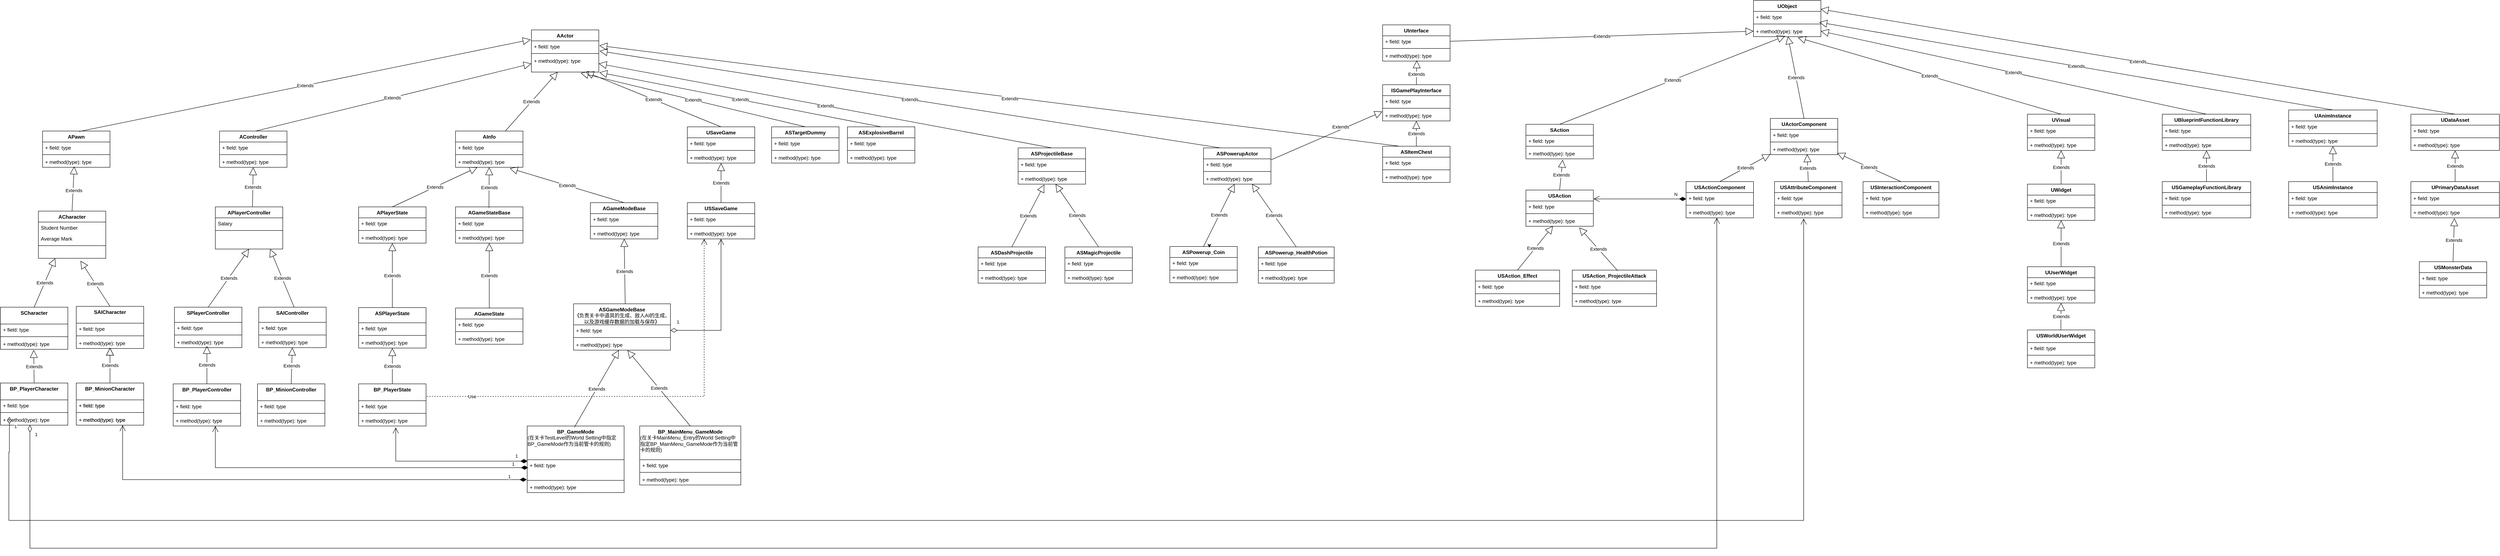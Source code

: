 <mxfile version="24.4.13" type="github">
  <diagram id="C5RBs43oDa-KdzZeNtuy" name="Page-1">
    <mxGraphModel dx="2166" dy="988" grid="1" gridSize="10" guides="0" tooltips="1" connect="0" arrows="1" fold="1" page="1" pageScale="1" pageWidth="6000" pageHeight="2400" math="0" shadow="0">
      <root>
        <mxCell id="WIyWlLk6GJQsqaUBKTNV-0" />
        <mxCell id="WIyWlLk6GJQsqaUBKTNV-1" parent="WIyWlLk6GJQsqaUBKTNV-0" />
        <mxCell id="zkfFHV4jXpPFQw0GAbJ--0" value="AActor" style="swimlane;fontStyle=1;align=center;verticalAlign=top;childLayout=stackLayout;horizontal=1;startSize=26;horizontalStack=0;resizeParent=1;resizeLast=0;collapsible=1;marginBottom=0;rounded=0;shadow=0;strokeWidth=1;" parent="WIyWlLk6GJQsqaUBKTNV-1" vertex="1">
          <mxGeometry x="1260" y="70" width="160" height="100" as="geometry">
            <mxRectangle x="230" y="140" width="160" height="26" as="alternateBounds" />
          </mxGeometry>
        </mxCell>
        <mxCell id="zkfFHV4jXpPFQw0GAbJ--3" value="+ field: type" style="text;align=left;verticalAlign=top;spacingLeft=4;spacingRight=4;overflow=hidden;rotatable=0;points=[[0,0.5],[1,0.5]];portConstraint=eastwest;rounded=0;shadow=0;html=0;" parent="zkfFHV4jXpPFQw0GAbJ--0" vertex="1">
          <mxGeometry y="26" width="160" height="26" as="geometry" />
        </mxCell>
        <mxCell id="zkfFHV4jXpPFQw0GAbJ--4" value="" style="line;html=1;strokeWidth=1;align=left;verticalAlign=middle;spacingTop=-1;spacingLeft=3;spacingRight=3;rotatable=0;labelPosition=right;points=[];portConstraint=eastwest;" parent="zkfFHV4jXpPFQw0GAbJ--0" vertex="1">
          <mxGeometry y="52" width="160" height="8" as="geometry" />
        </mxCell>
        <mxCell id="zkfFHV4jXpPFQw0GAbJ--5" value="+ method(type): type" style="text;align=left;verticalAlign=top;spacingLeft=4;spacingRight=4;overflow=hidden;rotatable=0;points=[[0,0.5],[1,0.5]];portConstraint=eastwest;" parent="zkfFHV4jXpPFQw0GAbJ--0" vertex="1">
          <mxGeometry y="60" width="160" height="40" as="geometry" />
        </mxCell>
        <mxCell id="zkfFHV4jXpPFQw0GAbJ--6" value="ACharacter" style="swimlane;fontStyle=1;align=center;verticalAlign=top;childLayout=stackLayout;horizontal=1;startSize=26;horizontalStack=0;resizeParent=1;resizeLast=0;collapsible=1;marginBottom=0;rounded=0;shadow=0;strokeWidth=1;" parent="WIyWlLk6GJQsqaUBKTNV-1" vertex="1">
          <mxGeometry x="90" y="500" width="160" height="112" as="geometry">
            <mxRectangle x="130" y="380" width="160" height="26" as="alternateBounds" />
          </mxGeometry>
        </mxCell>
        <mxCell id="zkfFHV4jXpPFQw0GAbJ--7" value="Student Number" style="text;align=left;verticalAlign=top;spacingLeft=4;spacingRight=4;overflow=hidden;rotatable=0;points=[[0,0.5],[1,0.5]];portConstraint=eastwest;" parent="zkfFHV4jXpPFQw0GAbJ--6" vertex="1">
          <mxGeometry y="26" width="160" height="26" as="geometry" />
        </mxCell>
        <mxCell id="zkfFHV4jXpPFQw0GAbJ--8" value="Average Mark" style="text;align=left;verticalAlign=top;spacingLeft=4;spacingRight=4;overflow=hidden;rotatable=0;points=[[0,0.5],[1,0.5]];portConstraint=eastwest;rounded=0;shadow=0;html=0;" parent="zkfFHV4jXpPFQw0GAbJ--6" vertex="1">
          <mxGeometry y="52" width="160" height="26" as="geometry" />
        </mxCell>
        <mxCell id="zkfFHV4jXpPFQw0GAbJ--9" value="" style="line;html=1;strokeWidth=1;align=left;verticalAlign=middle;spacingTop=-1;spacingLeft=3;spacingRight=3;rotatable=0;labelPosition=right;points=[];portConstraint=eastwest;" parent="zkfFHV4jXpPFQw0GAbJ--6" vertex="1">
          <mxGeometry y="78" width="160" height="8" as="geometry" />
        </mxCell>
        <mxCell id="zkfFHV4jXpPFQw0GAbJ--13" value="APlayerController" style="swimlane;fontStyle=1;align=center;verticalAlign=top;childLayout=stackLayout;horizontal=1;startSize=26;horizontalStack=0;resizeParent=1;resizeLast=0;collapsible=1;marginBottom=0;rounded=0;shadow=0;strokeWidth=1;" parent="WIyWlLk6GJQsqaUBKTNV-1" vertex="1">
          <mxGeometry x="510" y="490" width="160" height="100" as="geometry">
            <mxRectangle x="340" y="380" width="170" height="26" as="alternateBounds" />
          </mxGeometry>
        </mxCell>
        <mxCell id="zkfFHV4jXpPFQw0GAbJ--14" value="Salary" style="text;align=left;verticalAlign=top;spacingLeft=4;spacingRight=4;overflow=hidden;rotatable=0;points=[[0,0.5],[1,0.5]];portConstraint=eastwest;" parent="zkfFHV4jXpPFQw0GAbJ--13" vertex="1">
          <mxGeometry y="26" width="160" height="26" as="geometry" />
        </mxCell>
        <mxCell id="zkfFHV4jXpPFQw0GAbJ--15" value="" style="line;html=1;strokeWidth=1;align=left;verticalAlign=middle;spacingTop=-1;spacingLeft=3;spacingRight=3;rotatable=0;labelPosition=right;points=[];portConstraint=eastwest;" parent="zkfFHV4jXpPFQw0GAbJ--13" vertex="1">
          <mxGeometry y="52" width="160" height="8" as="geometry" />
        </mxCell>
        <mxCell id="rqGnG5Bqb2J_hmB-N1td-0" value="APlayerState" style="swimlane;fontStyle=1;align=center;verticalAlign=top;childLayout=stackLayout;horizontal=1;startSize=26;horizontalStack=0;resizeParent=1;resizeParentMax=0;resizeLast=0;collapsible=1;marginBottom=0;whiteSpace=wrap;html=1;" parent="WIyWlLk6GJQsqaUBKTNV-1" vertex="1">
          <mxGeometry x="850" y="490" width="160" height="86" as="geometry" />
        </mxCell>
        <mxCell id="rqGnG5Bqb2J_hmB-N1td-1" value="+ field: type" style="text;strokeColor=none;fillColor=none;align=left;verticalAlign=top;spacingLeft=4;spacingRight=4;overflow=hidden;rotatable=0;points=[[0,0.5],[1,0.5]];portConstraint=eastwest;whiteSpace=wrap;html=1;" parent="rqGnG5Bqb2J_hmB-N1td-0" vertex="1">
          <mxGeometry y="26" width="160" height="26" as="geometry" />
        </mxCell>
        <mxCell id="rqGnG5Bqb2J_hmB-N1td-2" value="" style="line;strokeWidth=1;fillColor=none;align=left;verticalAlign=middle;spacingTop=-1;spacingLeft=3;spacingRight=3;rotatable=0;labelPosition=right;points=[];portConstraint=eastwest;strokeColor=inherit;" parent="rqGnG5Bqb2J_hmB-N1td-0" vertex="1">
          <mxGeometry y="52" width="160" height="8" as="geometry" />
        </mxCell>
        <mxCell id="rqGnG5Bqb2J_hmB-N1td-3" value="+ method(type): type" style="text;strokeColor=none;fillColor=none;align=left;verticalAlign=top;spacingLeft=4;spacingRight=4;overflow=hidden;rotatable=0;points=[[0,0.5],[1,0.5]];portConstraint=eastwest;whiteSpace=wrap;html=1;" parent="rqGnG5Bqb2J_hmB-N1td-0" vertex="1">
          <mxGeometry y="60" width="160" height="26" as="geometry" />
        </mxCell>
        <mxCell id="rqGnG5Bqb2J_hmB-N1td-9" value="UObject" style="swimlane;fontStyle=1;align=center;verticalAlign=top;childLayout=stackLayout;horizontal=1;startSize=26;horizontalStack=0;resizeParent=1;resizeParentMax=0;resizeLast=0;collapsible=1;marginBottom=0;whiteSpace=wrap;html=1;" parent="WIyWlLk6GJQsqaUBKTNV-1" vertex="1">
          <mxGeometry x="4160" width="160" height="86" as="geometry" />
        </mxCell>
        <mxCell id="rqGnG5Bqb2J_hmB-N1td-10" value="+ field: type" style="text;strokeColor=none;fillColor=none;align=left;verticalAlign=top;spacingLeft=4;spacingRight=4;overflow=hidden;rotatable=0;points=[[0,0.5],[1,0.5]];portConstraint=eastwest;whiteSpace=wrap;html=1;" parent="rqGnG5Bqb2J_hmB-N1td-9" vertex="1">
          <mxGeometry y="26" width="160" height="26" as="geometry" />
        </mxCell>
        <mxCell id="rqGnG5Bqb2J_hmB-N1td-11" value="" style="line;strokeWidth=1;fillColor=none;align=left;verticalAlign=middle;spacingTop=-1;spacingLeft=3;spacingRight=3;rotatable=0;labelPosition=right;points=[];portConstraint=eastwest;strokeColor=inherit;" parent="rqGnG5Bqb2J_hmB-N1td-9" vertex="1">
          <mxGeometry y="52" width="160" height="8" as="geometry" />
        </mxCell>
        <mxCell id="rqGnG5Bqb2J_hmB-N1td-12" value="+ method(type): type" style="text;strokeColor=none;fillColor=none;align=left;verticalAlign=top;spacingLeft=4;spacingRight=4;overflow=hidden;rotatable=0;points=[[0,0.5],[1,0.5]];portConstraint=eastwest;whiteSpace=wrap;html=1;" parent="rqGnG5Bqb2J_hmB-N1td-9" vertex="1">
          <mxGeometry y="60" width="160" height="26" as="geometry" />
        </mxCell>
        <mxCell id="rqGnG5Bqb2J_hmB-N1td-13" value="SAction" style="swimlane;fontStyle=1;align=center;verticalAlign=top;childLayout=stackLayout;horizontal=1;startSize=26;horizontalStack=0;resizeParent=1;resizeParentMax=0;resizeLast=0;collapsible=1;marginBottom=0;whiteSpace=wrap;html=1;" parent="WIyWlLk6GJQsqaUBKTNV-1" vertex="1">
          <mxGeometry x="3620" y="294" width="160" height="82" as="geometry" />
        </mxCell>
        <mxCell id="rqGnG5Bqb2J_hmB-N1td-14" value="+ field: type" style="text;strokeColor=none;fillColor=none;align=left;verticalAlign=top;spacingLeft=4;spacingRight=4;overflow=hidden;rotatable=0;points=[[0,0.5],[1,0.5]];portConstraint=eastwest;whiteSpace=wrap;html=1;" parent="rqGnG5Bqb2J_hmB-N1td-13" vertex="1">
          <mxGeometry y="26" width="160" height="22" as="geometry" />
        </mxCell>
        <mxCell id="rqGnG5Bqb2J_hmB-N1td-15" value="" style="line;strokeWidth=1;fillColor=none;align=left;verticalAlign=middle;spacingTop=-1;spacingLeft=3;spacingRight=3;rotatable=0;labelPosition=right;points=[];portConstraint=eastwest;strokeColor=inherit;" parent="rqGnG5Bqb2J_hmB-N1td-13" vertex="1">
          <mxGeometry y="48" width="160" height="8" as="geometry" />
        </mxCell>
        <mxCell id="rqGnG5Bqb2J_hmB-N1td-16" value="+ method(type): type" style="text;strokeColor=none;fillColor=none;align=left;verticalAlign=top;spacingLeft=4;spacingRight=4;overflow=hidden;rotatable=0;points=[[0,0.5],[1,0.5]];portConstraint=eastwest;whiteSpace=wrap;html=1;" parent="rqGnG5Bqb2J_hmB-N1td-13" vertex="1">
          <mxGeometry y="56" width="160" height="26" as="geometry" />
        </mxCell>
        <mxCell id="rqGnG5Bqb2J_hmB-N1td-21" value="Extends" style="endArrow=block;endSize=16;endFill=0;html=1;rounded=0;exitX=0.5;exitY=0;exitDx=0;exitDy=0;entryX=0.47;entryY=0.942;entryDx=0;entryDy=0;entryPerimeter=0;" parent="WIyWlLk6GJQsqaUBKTNV-1" source="rqGnG5Bqb2J_hmB-N1td-13" target="rqGnG5Bqb2J_hmB-N1td-12" edge="1">
          <mxGeometry width="160" relative="1" as="geometry">
            <mxPoint x="3960" y="260" as="sourcePoint" />
            <mxPoint x="3930" y="150" as="targetPoint" />
          </mxGeometry>
        </mxCell>
        <mxCell id="rqGnG5Bqb2J_hmB-N1td-24" value="Extends" style="endArrow=block;endSize=16;endFill=0;html=1;rounded=0;exitX=0.5;exitY=0;exitDx=0;exitDy=0;entryX=0.323;entryY=1.004;entryDx=0;entryDy=0;entryPerimeter=0;" parent="WIyWlLk6GJQsqaUBKTNV-1" source="rqGnG5Bqb2J_hmB-N1td-0" target="rqGnG5Bqb2J_hmB-N1td-168" edge="1">
          <mxGeometry width="160" relative="1" as="geometry">
            <mxPoint x="210" y="360" as="sourcePoint" />
            <mxPoint x="1308" y="208" as="targetPoint" />
          </mxGeometry>
        </mxCell>
        <mxCell id="rqGnG5Bqb2J_hmB-N1td-25" value="SCharacter" style="swimlane;fontStyle=1;align=center;verticalAlign=top;childLayout=stackLayout;horizontal=1;startSize=40;horizontalStack=0;resizeParent=1;resizeParentMax=0;resizeLast=0;collapsible=1;marginBottom=0;whiteSpace=wrap;html=1;" parent="WIyWlLk6GJQsqaUBKTNV-1" vertex="1">
          <mxGeometry y="728" width="160" height="100" as="geometry" />
        </mxCell>
        <mxCell id="rqGnG5Bqb2J_hmB-N1td-26" value="+ field: type" style="text;strokeColor=none;fillColor=none;align=left;verticalAlign=top;spacingLeft=4;spacingRight=4;overflow=hidden;rotatable=0;points=[[0,0.5],[1,0.5]];portConstraint=eastwest;whiteSpace=wrap;html=1;" parent="rqGnG5Bqb2J_hmB-N1td-25" vertex="1">
          <mxGeometry y="40" width="160" height="26" as="geometry" />
        </mxCell>
        <mxCell id="rqGnG5Bqb2J_hmB-N1td-27" value="" style="line;strokeWidth=1;fillColor=none;align=left;verticalAlign=middle;spacingTop=-1;spacingLeft=3;spacingRight=3;rotatable=0;labelPosition=right;points=[];portConstraint=eastwest;strokeColor=inherit;" parent="rqGnG5Bqb2J_hmB-N1td-25" vertex="1">
          <mxGeometry y="66" width="160" height="8" as="geometry" />
        </mxCell>
        <mxCell id="rqGnG5Bqb2J_hmB-N1td-28" value="+ method(type): type" style="text;strokeColor=none;fillColor=none;align=left;verticalAlign=top;spacingLeft=4;spacingRight=4;overflow=hidden;rotatable=0;points=[[0,0.5],[1,0.5]];portConstraint=eastwest;whiteSpace=wrap;html=1;" parent="rqGnG5Bqb2J_hmB-N1td-25" vertex="1">
          <mxGeometry y="74" width="160" height="26" as="geometry" />
        </mxCell>
        <mxCell id="rqGnG5Bqb2J_hmB-N1td-29" value="Extends" style="endArrow=block;endSize=16;endFill=0;html=1;rounded=0;exitX=0.5;exitY=0;exitDx=0;exitDy=0;entryX=0.25;entryY=1;entryDx=0;entryDy=0;" parent="WIyWlLk6GJQsqaUBKTNV-1" source="rqGnG5Bqb2J_hmB-N1td-25" target="zkfFHV4jXpPFQw0GAbJ--6" edge="1">
          <mxGeometry width="160" relative="1" as="geometry">
            <mxPoint x="122" y="718" as="sourcePoint" />
            <mxPoint x="160" y="608" as="targetPoint" />
          </mxGeometry>
        </mxCell>
        <mxCell id="rqGnG5Bqb2J_hmB-N1td-30" value="SPlayerController&lt;div&gt;&lt;br&gt;&lt;/div&gt;" style="swimlane;fontStyle=1;align=center;verticalAlign=top;childLayout=stackLayout;horizontal=1;startSize=36;horizontalStack=0;resizeParent=1;resizeParentMax=0;resizeLast=0;collapsible=1;marginBottom=0;whiteSpace=wrap;html=1;" parent="WIyWlLk6GJQsqaUBKTNV-1" vertex="1">
          <mxGeometry x="413" y="728" width="160" height="96" as="geometry" />
        </mxCell>
        <mxCell id="rqGnG5Bqb2J_hmB-N1td-31" value="+ field: type" style="text;strokeColor=none;fillColor=none;align=left;verticalAlign=top;spacingLeft=4;spacingRight=4;overflow=hidden;rotatable=0;points=[[0,0.5],[1,0.5]];portConstraint=eastwest;whiteSpace=wrap;html=1;" parent="rqGnG5Bqb2J_hmB-N1td-30" vertex="1">
          <mxGeometry y="36" width="160" height="26" as="geometry" />
        </mxCell>
        <mxCell id="rqGnG5Bqb2J_hmB-N1td-32" value="" style="line;strokeWidth=1;fillColor=none;align=left;verticalAlign=middle;spacingTop=-1;spacingLeft=3;spacingRight=3;rotatable=0;labelPosition=right;points=[];portConstraint=eastwest;strokeColor=inherit;" parent="rqGnG5Bqb2J_hmB-N1td-30" vertex="1">
          <mxGeometry y="62" width="160" height="8" as="geometry" />
        </mxCell>
        <mxCell id="rqGnG5Bqb2J_hmB-N1td-33" value="+ method(type): type" style="text;strokeColor=none;fillColor=none;align=left;verticalAlign=top;spacingLeft=4;spacingRight=4;overflow=hidden;rotatable=0;points=[[0,0.5],[1,0.5]];portConstraint=eastwest;whiteSpace=wrap;html=1;" parent="rqGnG5Bqb2J_hmB-N1td-30" vertex="1">
          <mxGeometry y="70" width="160" height="26" as="geometry" />
        </mxCell>
        <mxCell id="rqGnG5Bqb2J_hmB-N1td-34" value="Extends" style="endArrow=block;endSize=16;endFill=0;html=1;rounded=0;exitX=0.5;exitY=0;exitDx=0;exitDy=0;entryX=0.5;entryY=1;entryDx=0;entryDy=0;" parent="WIyWlLk6GJQsqaUBKTNV-1" source="rqGnG5Bqb2J_hmB-N1td-30" target="zkfFHV4jXpPFQw0GAbJ--13" edge="1">
          <mxGeometry width="160" relative="1" as="geometry">
            <mxPoint x="528" y="724" as="sourcePoint" />
            <mxPoint x="528" y="652" as="targetPoint" />
          </mxGeometry>
        </mxCell>
        <mxCell id="rqGnG5Bqb2J_hmB-N1td-36" value="ASPlayerState&lt;div&gt;&lt;div&gt;&lt;br&gt;&lt;/div&gt;&lt;/div&gt;" style="swimlane;fontStyle=1;align=center;verticalAlign=top;childLayout=stackLayout;horizontal=1;startSize=36;horizontalStack=0;resizeParent=1;resizeParentMax=0;resizeLast=0;collapsible=1;marginBottom=0;whiteSpace=wrap;html=1;" parent="WIyWlLk6GJQsqaUBKTNV-1" vertex="1">
          <mxGeometry x="850" y="729" width="160" height="96" as="geometry" />
        </mxCell>
        <mxCell id="rqGnG5Bqb2J_hmB-N1td-37" value="+ field: type" style="text;strokeColor=none;fillColor=none;align=left;verticalAlign=top;spacingLeft=4;spacingRight=4;overflow=hidden;rotatable=0;points=[[0,0.5],[1,0.5]];portConstraint=eastwest;whiteSpace=wrap;html=1;" parent="rqGnG5Bqb2J_hmB-N1td-36" vertex="1">
          <mxGeometry y="36" width="160" height="26" as="geometry" />
        </mxCell>
        <mxCell id="rqGnG5Bqb2J_hmB-N1td-38" value="" style="line;strokeWidth=1;fillColor=none;align=left;verticalAlign=middle;spacingTop=-1;spacingLeft=3;spacingRight=3;rotatable=0;labelPosition=right;points=[];portConstraint=eastwest;strokeColor=inherit;" parent="rqGnG5Bqb2J_hmB-N1td-36" vertex="1">
          <mxGeometry y="62" width="160" height="8" as="geometry" />
        </mxCell>
        <mxCell id="rqGnG5Bqb2J_hmB-N1td-39" value="+ method(type): type" style="text;strokeColor=none;fillColor=none;align=left;verticalAlign=top;spacingLeft=4;spacingRight=4;overflow=hidden;rotatable=0;points=[[0,0.5],[1,0.5]];portConstraint=eastwest;whiteSpace=wrap;html=1;" parent="rqGnG5Bqb2J_hmB-N1td-36" vertex="1">
          <mxGeometry y="70" width="160" height="26" as="geometry" />
        </mxCell>
        <mxCell id="rqGnG5Bqb2J_hmB-N1td-40" value="Extends" style="endArrow=block;endSize=16;endFill=0;html=1;rounded=0;exitX=0.5;exitY=0;exitDx=0;exitDy=0;" parent="WIyWlLk6GJQsqaUBKTNV-1" source="rqGnG5Bqb2J_hmB-N1td-36" target="rqGnG5Bqb2J_hmB-N1td-3" edge="1">
          <mxGeometry width="160" relative="1" as="geometry">
            <mxPoint x="896" y="663" as="sourcePoint" />
            <mxPoint x="896" y="591" as="targetPoint" />
          </mxGeometry>
        </mxCell>
        <mxCell id="rqGnG5Bqb2J_hmB-N1td-41" value="UActorComponent" style="swimlane;fontStyle=1;align=center;verticalAlign=top;childLayout=stackLayout;horizontal=1;startSize=26;horizontalStack=0;resizeParent=1;resizeParentMax=0;resizeLast=0;collapsible=1;marginBottom=0;whiteSpace=wrap;html=1;" parent="WIyWlLk6GJQsqaUBKTNV-1" vertex="1">
          <mxGeometry x="4200" y="280" width="160" height="86" as="geometry" />
        </mxCell>
        <mxCell id="rqGnG5Bqb2J_hmB-N1td-42" value="+ field: type" style="text;strokeColor=none;fillColor=none;align=left;verticalAlign=top;spacingLeft=4;spacingRight=4;overflow=hidden;rotatable=0;points=[[0,0.5],[1,0.5]];portConstraint=eastwest;whiteSpace=wrap;html=1;" parent="rqGnG5Bqb2J_hmB-N1td-41" vertex="1">
          <mxGeometry y="26" width="160" height="26" as="geometry" />
        </mxCell>
        <mxCell id="rqGnG5Bqb2J_hmB-N1td-43" value="" style="line;strokeWidth=1;fillColor=none;align=left;verticalAlign=middle;spacingTop=-1;spacingLeft=3;spacingRight=3;rotatable=0;labelPosition=right;points=[];portConstraint=eastwest;strokeColor=inherit;" parent="rqGnG5Bqb2J_hmB-N1td-41" vertex="1">
          <mxGeometry y="52" width="160" height="8" as="geometry" />
        </mxCell>
        <mxCell id="rqGnG5Bqb2J_hmB-N1td-44" value="+ method(type): type" style="text;strokeColor=none;fillColor=none;align=left;verticalAlign=top;spacingLeft=4;spacingRight=4;overflow=hidden;rotatable=0;points=[[0,0.5],[1,0.5]];portConstraint=eastwest;whiteSpace=wrap;html=1;" parent="rqGnG5Bqb2J_hmB-N1td-41" vertex="1">
          <mxGeometry y="60" width="160" height="26" as="geometry" />
        </mxCell>
        <mxCell id="rqGnG5Bqb2J_hmB-N1td-46" value="&lt;div&gt;USActionComponent&lt;/div&gt;" style="swimlane;fontStyle=1;align=center;verticalAlign=top;childLayout=stackLayout;horizontal=1;startSize=26;horizontalStack=0;resizeParent=1;resizeParentMax=0;resizeLast=0;collapsible=1;marginBottom=0;whiteSpace=wrap;html=1;" parent="WIyWlLk6GJQsqaUBKTNV-1" vertex="1">
          <mxGeometry x="4000" y="430" width="160" height="86" as="geometry" />
        </mxCell>
        <mxCell id="rqGnG5Bqb2J_hmB-N1td-48" value="+ field: type" style="text;strokeColor=none;fillColor=none;align=left;verticalAlign=top;spacingLeft=4;spacingRight=4;overflow=hidden;rotatable=0;points=[[0,0.5],[1,0.5]];portConstraint=eastwest;whiteSpace=wrap;html=1;" parent="rqGnG5Bqb2J_hmB-N1td-46" vertex="1">
          <mxGeometry y="26" width="160" height="26" as="geometry" />
        </mxCell>
        <mxCell id="rqGnG5Bqb2J_hmB-N1td-49" value="" style="line;strokeWidth=1;fillColor=none;align=left;verticalAlign=middle;spacingTop=-1;spacingLeft=3;spacingRight=3;rotatable=0;labelPosition=right;points=[];portConstraint=eastwest;strokeColor=inherit;" parent="rqGnG5Bqb2J_hmB-N1td-46" vertex="1">
          <mxGeometry y="52" width="160" height="8" as="geometry" />
        </mxCell>
        <mxCell id="rqGnG5Bqb2J_hmB-N1td-50" value="+ method(type): type" style="text;strokeColor=none;fillColor=none;align=left;verticalAlign=top;spacingLeft=4;spacingRight=4;overflow=hidden;rotatable=0;points=[[0,0.5],[1,0.5]];portConstraint=eastwest;whiteSpace=wrap;html=1;" parent="rqGnG5Bqb2J_hmB-N1td-46" vertex="1">
          <mxGeometry y="60" width="160" height="26" as="geometry" />
        </mxCell>
        <mxCell id="rqGnG5Bqb2J_hmB-N1td-47" value="Extends" style="endArrow=block;endSize=16;endFill=0;html=1;rounded=0;exitX=0.5;exitY=0;exitDx=0;exitDy=0;entryX=-0.002;entryY=0.962;entryDx=0;entryDy=0;entryPerimeter=0;" parent="WIyWlLk6GJQsqaUBKTNV-1" source="rqGnG5Bqb2J_hmB-N1td-46" target="rqGnG5Bqb2J_hmB-N1td-44" edge="1">
          <mxGeometry x="0.012" width="160" relative="1" as="geometry">
            <mxPoint x="4290" y="410" as="sourcePoint" />
            <mxPoint x="4248.292" y="366" as="targetPoint" />
            <mxPoint as="offset" />
          </mxGeometry>
        </mxCell>
        <mxCell id="rqGnG5Bqb2J_hmB-N1td-51" value="USAttributeComponent&lt;div&gt;&lt;br&gt;&lt;/div&gt;" style="swimlane;fontStyle=1;align=center;verticalAlign=top;childLayout=stackLayout;horizontal=1;startSize=26;horizontalStack=0;resizeParent=1;resizeParentMax=0;resizeLast=0;collapsible=1;marginBottom=0;whiteSpace=wrap;html=1;" parent="WIyWlLk6GJQsqaUBKTNV-1" vertex="1">
          <mxGeometry x="4210" y="430" width="160" height="86" as="geometry" />
        </mxCell>
        <mxCell id="rqGnG5Bqb2J_hmB-N1td-52" value="+ field: type" style="text;strokeColor=none;fillColor=none;align=left;verticalAlign=top;spacingLeft=4;spacingRight=4;overflow=hidden;rotatable=0;points=[[0,0.5],[1,0.5]];portConstraint=eastwest;whiteSpace=wrap;html=1;" parent="rqGnG5Bqb2J_hmB-N1td-51" vertex="1">
          <mxGeometry y="26" width="160" height="26" as="geometry" />
        </mxCell>
        <mxCell id="rqGnG5Bqb2J_hmB-N1td-53" value="" style="line;strokeWidth=1;fillColor=none;align=left;verticalAlign=middle;spacingTop=-1;spacingLeft=3;spacingRight=3;rotatable=0;labelPosition=right;points=[];portConstraint=eastwest;strokeColor=inherit;" parent="rqGnG5Bqb2J_hmB-N1td-51" vertex="1">
          <mxGeometry y="52" width="160" height="8" as="geometry" />
        </mxCell>
        <mxCell id="rqGnG5Bqb2J_hmB-N1td-54" value="+ method(type): type" style="text;strokeColor=none;fillColor=none;align=left;verticalAlign=top;spacingLeft=4;spacingRight=4;overflow=hidden;rotatable=0;points=[[0,0.5],[1,0.5]];portConstraint=eastwest;whiteSpace=wrap;html=1;" parent="rqGnG5Bqb2J_hmB-N1td-51" vertex="1">
          <mxGeometry y="60" width="160" height="26" as="geometry" />
        </mxCell>
        <mxCell id="rqGnG5Bqb2J_hmB-N1td-55" value="Extends" style="endArrow=block;endSize=16;endFill=0;html=1;rounded=0;exitX=0.5;exitY=0;exitDx=0;exitDy=0;entryX=0.546;entryY=0.962;entryDx=0;entryDy=0;entryPerimeter=0;" parent="WIyWlLk6GJQsqaUBKTNV-1" source="rqGnG5Bqb2J_hmB-N1td-51" target="rqGnG5Bqb2J_hmB-N1td-44" edge="1">
          <mxGeometry width="160" relative="1" as="geometry">
            <mxPoint x="3949" y="420" as="sourcePoint" />
            <mxPoint x="3909" y="376" as="targetPoint" />
          </mxGeometry>
        </mxCell>
        <mxCell id="rqGnG5Bqb2J_hmB-N1td-56" value="&lt;div&gt;&lt;span style=&quot;background-color: initial;&quot;&gt;USInteractionComponent&lt;/span&gt;&lt;br&gt;&lt;/div&gt;" style="swimlane;fontStyle=1;align=center;verticalAlign=top;childLayout=stackLayout;horizontal=1;startSize=26;horizontalStack=0;resizeParent=1;resizeParentMax=0;resizeLast=0;collapsible=1;marginBottom=0;whiteSpace=wrap;html=1;" parent="WIyWlLk6GJQsqaUBKTNV-1" vertex="1">
          <mxGeometry x="4420" y="430" width="180" height="86" as="geometry" />
        </mxCell>
        <mxCell id="rqGnG5Bqb2J_hmB-N1td-57" value="+ field: type" style="text;strokeColor=none;fillColor=none;align=left;verticalAlign=top;spacingLeft=4;spacingRight=4;overflow=hidden;rotatable=0;points=[[0,0.5],[1,0.5]];portConstraint=eastwest;whiteSpace=wrap;html=1;" parent="rqGnG5Bqb2J_hmB-N1td-56" vertex="1">
          <mxGeometry y="26" width="180" height="26" as="geometry" />
        </mxCell>
        <mxCell id="rqGnG5Bqb2J_hmB-N1td-58" value="" style="line;strokeWidth=1;fillColor=none;align=left;verticalAlign=middle;spacingTop=-1;spacingLeft=3;spacingRight=3;rotatable=0;labelPosition=right;points=[];portConstraint=eastwest;strokeColor=inherit;" parent="rqGnG5Bqb2J_hmB-N1td-56" vertex="1">
          <mxGeometry y="52" width="180" height="8" as="geometry" />
        </mxCell>
        <mxCell id="rqGnG5Bqb2J_hmB-N1td-59" value="+ method(type): type" style="text;strokeColor=none;fillColor=none;align=left;verticalAlign=top;spacingLeft=4;spacingRight=4;overflow=hidden;rotatable=0;points=[[0,0.5],[1,0.5]];portConstraint=eastwest;whiteSpace=wrap;html=1;" parent="rqGnG5Bqb2J_hmB-N1td-56" vertex="1">
          <mxGeometry y="60" width="180" height="26" as="geometry" />
        </mxCell>
        <mxCell id="rqGnG5Bqb2J_hmB-N1td-60" value="Extends" style="endArrow=block;endSize=16;endFill=0;html=1;rounded=0;exitX=0.5;exitY=0;exitDx=0;exitDy=0;entryX=0.992;entryY=0.861;entryDx=0;entryDy=0;entryPerimeter=0;" parent="WIyWlLk6GJQsqaUBKTNV-1" source="rqGnG5Bqb2J_hmB-N1td-56" target="rqGnG5Bqb2J_hmB-N1td-44" edge="1">
          <mxGeometry width="160" relative="1" as="geometry">
            <mxPoint x="4490" y="422" as="sourcePoint" />
            <mxPoint x="4490" y="346" as="targetPoint" />
          </mxGeometry>
        </mxCell>
        <mxCell id="rqGnG5Bqb2J_hmB-N1td-45" value="Extends" style="endArrow=block;endSize=16;endFill=0;html=1;rounded=0;entryX=0.511;entryY=0.974;entryDx=0;entryDy=0;entryPerimeter=0;exitX=0.5;exitY=0;exitDx=0;exitDy=0;" parent="WIyWlLk6GJQsqaUBKTNV-1" source="rqGnG5Bqb2J_hmB-N1td-41" target="rqGnG5Bqb2J_hmB-N1td-12" edge="1">
          <mxGeometry width="160" relative="1" as="geometry">
            <mxPoint x="4280" y="280" as="sourcePoint" />
            <mxPoint x="4440" y="280" as="targetPoint" />
          </mxGeometry>
        </mxCell>
        <mxCell id="rqGnG5Bqb2J_hmB-N1td-61" value="USAction&lt;div&gt;&lt;br&gt;&lt;/div&gt;" style="swimlane;fontStyle=1;align=center;verticalAlign=top;childLayout=stackLayout;horizontal=1;startSize=26;horizontalStack=0;resizeParent=1;resizeParentMax=0;resizeLast=0;collapsible=1;marginBottom=0;whiteSpace=wrap;html=1;" parent="WIyWlLk6GJQsqaUBKTNV-1" vertex="1">
          <mxGeometry x="3620" y="450" width="160" height="86" as="geometry" />
        </mxCell>
        <mxCell id="rqGnG5Bqb2J_hmB-N1td-62" value="+ field: type" style="text;strokeColor=none;fillColor=none;align=left;verticalAlign=top;spacingLeft=4;spacingRight=4;overflow=hidden;rotatable=0;points=[[0,0.5],[1,0.5]];portConstraint=eastwest;whiteSpace=wrap;html=1;" parent="rqGnG5Bqb2J_hmB-N1td-61" vertex="1">
          <mxGeometry y="26" width="160" height="26" as="geometry" />
        </mxCell>
        <mxCell id="rqGnG5Bqb2J_hmB-N1td-63" value="" style="line;strokeWidth=1;fillColor=none;align=left;verticalAlign=middle;spacingTop=-1;spacingLeft=3;spacingRight=3;rotatable=0;labelPosition=right;points=[];portConstraint=eastwest;strokeColor=inherit;" parent="rqGnG5Bqb2J_hmB-N1td-61" vertex="1">
          <mxGeometry y="52" width="160" height="8" as="geometry" />
        </mxCell>
        <mxCell id="rqGnG5Bqb2J_hmB-N1td-64" value="+ method(type): type" style="text;strokeColor=none;fillColor=none;align=left;verticalAlign=top;spacingLeft=4;spacingRight=4;overflow=hidden;rotatable=0;points=[[0,0.5],[1,0.5]];portConstraint=eastwest;whiteSpace=wrap;html=1;" parent="rqGnG5Bqb2J_hmB-N1td-61" vertex="1">
          <mxGeometry y="60" width="160" height="26" as="geometry" />
        </mxCell>
        <mxCell id="rqGnG5Bqb2J_hmB-N1td-65" value="Extends" style="endArrow=block;endSize=16;endFill=0;html=1;rounded=0;exitX=0.5;exitY=0;exitDx=0;exitDy=0;entryX=0.546;entryY=1.079;entryDx=0;entryDy=0;entryPerimeter=0;" parent="WIyWlLk6GJQsqaUBKTNV-1" source="rqGnG5Bqb2J_hmB-N1td-61" target="rqGnG5Bqb2J_hmB-N1td-16" edge="1">
          <mxGeometry width="160" relative="1" as="geometry">
            <mxPoint x="3690" y="640" as="sourcePoint" />
            <mxPoint x="3690" y="370" as="targetPoint" />
          </mxGeometry>
        </mxCell>
        <mxCell id="rqGnG5Bqb2J_hmB-N1td-66" value="USAction_ProjectileAttack" style="swimlane;fontStyle=1;align=center;verticalAlign=top;childLayout=stackLayout;horizontal=1;startSize=26;horizontalStack=0;resizeParent=1;resizeParentMax=0;resizeLast=0;collapsible=1;marginBottom=0;whiteSpace=wrap;html=1;" parent="WIyWlLk6GJQsqaUBKTNV-1" vertex="1">
          <mxGeometry x="3730" y="640" width="200" height="86" as="geometry" />
        </mxCell>
        <mxCell id="rqGnG5Bqb2J_hmB-N1td-67" value="+ field: type" style="text;strokeColor=none;fillColor=none;align=left;verticalAlign=top;spacingLeft=4;spacingRight=4;overflow=hidden;rotatable=0;points=[[0,0.5],[1,0.5]];portConstraint=eastwest;whiteSpace=wrap;html=1;" parent="rqGnG5Bqb2J_hmB-N1td-66" vertex="1">
          <mxGeometry y="26" width="200" height="26" as="geometry" />
        </mxCell>
        <mxCell id="rqGnG5Bqb2J_hmB-N1td-68" value="" style="line;strokeWidth=1;fillColor=none;align=left;verticalAlign=middle;spacingTop=-1;spacingLeft=3;spacingRight=3;rotatable=0;labelPosition=right;points=[];portConstraint=eastwest;strokeColor=inherit;" parent="rqGnG5Bqb2J_hmB-N1td-66" vertex="1">
          <mxGeometry y="52" width="200" height="8" as="geometry" />
        </mxCell>
        <mxCell id="rqGnG5Bqb2J_hmB-N1td-69" value="+ method(type): type" style="text;strokeColor=none;fillColor=none;align=left;verticalAlign=top;spacingLeft=4;spacingRight=4;overflow=hidden;rotatable=0;points=[[0,0.5],[1,0.5]];portConstraint=eastwest;whiteSpace=wrap;html=1;" parent="rqGnG5Bqb2J_hmB-N1td-66" vertex="1">
          <mxGeometry y="60" width="200" height="26" as="geometry" />
        </mxCell>
        <mxCell id="rqGnG5Bqb2J_hmB-N1td-70" value="Extends" style="endArrow=block;endSize=16;endFill=0;html=1;rounded=0;exitX=0.539;exitY=0.018;exitDx=0;exitDy=0;exitPerimeter=0;entryX=0.791;entryY=1.112;entryDx=0;entryDy=0;entryPerimeter=0;" parent="WIyWlLk6GJQsqaUBKTNV-1" source="rqGnG5Bqb2J_hmB-N1td-66" target="rqGnG5Bqb2J_hmB-N1td-64" edge="1">
          <mxGeometry width="160" relative="1" as="geometry">
            <mxPoint x="3830" y="650" as="sourcePoint" />
            <mxPoint x="3730" y="530" as="targetPoint" />
          </mxGeometry>
        </mxCell>
        <mxCell id="rqGnG5Bqb2J_hmB-N1td-71" value="USAction_Effect" style="swimlane;fontStyle=1;align=center;verticalAlign=top;childLayout=stackLayout;horizontal=1;startSize=26;horizontalStack=0;resizeParent=1;resizeParentMax=0;resizeLast=0;collapsible=1;marginBottom=0;whiteSpace=wrap;html=1;" parent="WIyWlLk6GJQsqaUBKTNV-1" vertex="1">
          <mxGeometry x="3500" y="640" width="200" height="86" as="geometry" />
        </mxCell>
        <mxCell id="rqGnG5Bqb2J_hmB-N1td-72" value="+ field: type" style="text;strokeColor=none;fillColor=none;align=left;verticalAlign=top;spacingLeft=4;spacingRight=4;overflow=hidden;rotatable=0;points=[[0,0.5],[1,0.5]];portConstraint=eastwest;whiteSpace=wrap;html=1;" parent="rqGnG5Bqb2J_hmB-N1td-71" vertex="1">
          <mxGeometry y="26" width="200" height="26" as="geometry" />
        </mxCell>
        <mxCell id="rqGnG5Bqb2J_hmB-N1td-73" value="" style="line;strokeWidth=1;fillColor=none;align=left;verticalAlign=middle;spacingTop=-1;spacingLeft=3;spacingRight=3;rotatable=0;labelPosition=right;points=[];portConstraint=eastwest;strokeColor=inherit;" parent="rqGnG5Bqb2J_hmB-N1td-71" vertex="1">
          <mxGeometry y="52" width="200" height="8" as="geometry" />
        </mxCell>
        <mxCell id="rqGnG5Bqb2J_hmB-N1td-74" value="+ method(type): type" style="text;strokeColor=none;fillColor=none;align=left;verticalAlign=top;spacingLeft=4;spacingRight=4;overflow=hidden;rotatable=0;points=[[0,0.5],[1,0.5]];portConstraint=eastwest;whiteSpace=wrap;html=1;" parent="rqGnG5Bqb2J_hmB-N1td-71" vertex="1">
          <mxGeometry y="60" width="200" height="26" as="geometry" />
        </mxCell>
        <mxCell id="rqGnG5Bqb2J_hmB-N1td-75" value="Extends" style="endArrow=block;endSize=16;endFill=0;html=1;rounded=0;exitX=0.5;exitY=0;exitDx=0;exitDy=0;entryX=0.402;entryY=0.974;entryDx=0;entryDy=0;entryPerimeter=0;" parent="WIyWlLk6GJQsqaUBKTNV-1" source="rqGnG5Bqb2J_hmB-N1td-71" target="rqGnG5Bqb2J_hmB-N1td-64" edge="1">
          <mxGeometry width="160" relative="1" as="geometry">
            <mxPoint x="3470" y="824" as="sourcePoint" />
            <mxPoint x="3480" y="530" as="targetPoint" />
          </mxGeometry>
        </mxCell>
        <mxCell id="rqGnG5Bqb2J_hmB-N1td-76" value="UInterface" style="swimlane;fontStyle=1;align=center;verticalAlign=top;childLayout=stackLayout;horizontal=1;startSize=26;horizontalStack=0;resizeParent=1;resizeParentMax=0;resizeLast=0;collapsible=1;marginBottom=0;whiteSpace=wrap;html=1;" parent="WIyWlLk6GJQsqaUBKTNV-1" vertex="1">
          <mxGeometry x="3280" y="58" width="160" height="86" as="geometry" />
        </mxCell>
        <mxCell id="rqGnG5Bqb2J_hmB-N1td-77" value="+ field: type" style="text;strokeColor=none;fillColor=none;align=left;verticalAlign=top;spacingLeft=4;spacingRight=4;overflow=hidden;rotatable=0;points=[[0,0.5],[1,0.5]];portConstraint=eastwest;whiteSpace=wrap;html=1;" parent="rqGnG5Bqb2J_hmB-N1td-76" vertex="1">
          <mxGeometry y="26" width="160" height="26" as="geometry" />
        </mxCell>
        <mxCell id="rqGnG5Bqb2J_hmB-N1td-78" value="" style="line;strokeWidth=1;fillColor=none;align=left;verticalAlign=middle;spacingTop=-1;spacingLeft=3;spacingRight=3;rotatable=0;labelPosition=right;points=[];portConstraint=eastwest;strokeColor=inherit;" parent="rqGnG5Bqb2J_hmB-N1td-76" vertex="1">
          <mxGeometry y="52" width="160" height="8" as="geometry" />
        </mxCell>
        <mxCell id="rqGnG5Bqb2J_hmB-N1td-79" value="+ method(type): type" style="text;strokeColor=none;fillColor=none;align=left;verticalAlign=top;spacingLeft=4;spacingRight=4;overflow=hidden;rotatable=0;points=[[0,0.5],[1,0.5]];portConstraint=eastwest;whiteSpace=wrap;html=1;" parent="rqGnG5Bqb2J_hmB-N1td-76" vertex="1">
          <mxGeometry y="60" width="160" height="26" as="geometry" />
        </mxCell>
        <mxCell id="rqGnG5Bqb2J_hmB-N1td-80" value="ISGamePlayInterface" style="swimlane;fontStyle=1;align=center;verticalAlign=top;childLayout=stackLayout;horizontal=1;startSize=26;horizontalStack=0;resizeParent=1;resizeParentMax=0;resizeLast=0;collapsible=1;marginBottom=0;whiteSpace=wrap;html=1;" parent="WIyWlLk6GJQsqaUBKTNV-1" vertex="1">
          <mxGeometry x="3280" y="200" width="160" height="86" as="geometry" />
        </mxCell>
        <mxCell id="rqGnG5Bqb2J_hmB-N1td-81" value="+ field: type" style="text;strokeColor=none;fillColor=none;align=left;verticalAlign=top;spacingLeft=4;spacingRight=4;overflow=hidden;rotatable=0;points=[[0,0.5],[1,0.5]];portConstraint=eastwest;whiteSpace=wrap;html=1;" parent="rqGnG5Bqb2J_hmB-N1td-80" vertex="1">
          <mxGeometry y="26" width="160" height="26" as="geometry" />
        </mxCell>
        <mxCell id="rqGnG5Bqb2J_hmB-N1td-82" value="" style="line;strokeWidth=1;fillColor=none;align=left;verticalAlign=middle;spacingTop=-1;spacingLeft=3;spacingRight=3;rotatable=0;labelPosition=right;points=[];portConstraint=eastwest;strokeColor=inherit;" parent="rqGnG5Bqb2J_hmB-N1td-80" vertex="1">
          <mxGeometry y="52" width="160" height="8" as="geometry" />
        </mxCell>
        <mxCell id="rqGnG5Bqb2J_hmB-N1td-83" value="+ method(type): type" style="text;strokeColor=none;fillColor=none;align=left;verticalAlign=top;spacingLeft=4;spacingRight=4;overflow=hidden;rotatable=0;points=[[0,0.5],[1,0.5]];portConstraint=eastwest;whiteSpace=wrap;html=1;" parent="rqGnG5Bqb2J_hmB-N1td-80" vertex="1">
          <mxGeometry y="60" width="160" height="26" as="geometry" />
        </mxCell>
        <mxCell id="rqGnG5Bqb2J_hmB-N1td-84" value="ASItemChest" style="swimlane;fontStyle=1;align=center;verticalAlign=top;childLayout=stackLayout;horizontal=1;startSize=26;horizontalStack=0;resizeParent=1;resizeParentMax=0;resizeLast=0;collapsible=1;marginBottom=0;whiteSpace=wrap;html=1;" parent="WIyWlLk6GJQsqaUBKTNV-1" vertex="1">
          <mxGeometry x="3280" y="346" width="160" height="86" as="geometry" />
        </mxCell>
        <mxCell id="rqGnG5Bqb2J_hmB-N1td-85" value="+ field: type" style="text;strokeColor=none;fillColor=none;align=left;verticalAlign=top;spacingLeft=4;spacingRight=4;overflow=hidden;rotatable=0;points=[[0,0.5],[1,0.5]];portConstraint=eastwest;whiteSpace=wrap;html=1;" parent="rqGnG5Bqb2J_hmB-N1td-84" vertex="1">
          <mxGeometry y="26" width="160" height="26" as="geometry" />
        </mxCell>
        <mxCell id="rqGnG5Bqb2J_hmB-N1td-86" value="" style="line;strokeWidth=1;fillColor=none;align=left;verticalAlign=middle;spacingTop=-1;spacingLeft=3;spacingRight=3;rotatable=0;labelPosition=right;points=[];portConstraint=eastwest;strokeColor=inherit;" parent="rqGnG5Bqb2J_hmB-N1td-84" vertex="1">
          <mxGeometry y="52" width="160" height="8" as="geometry" />
        </mxCell>
        <mxCell id="rqGnG5Bqb2J_hmB-N1td-87" value="+ method(type): type" style="text;strokeColor=none;fillColor=none;align=left;verticalAlign=top;spacingLeft=4;spacingRight=4;overflow=hidden;rotatable=0;points=[[0,0.5],[1,0.5]];portConstraint=eastwest;whiteSpace=wrap;html=1;" parent="rqGnG5Bqb2J_hmB-N1td-84" vertex="1">
          <mxGeometry y="60" width="160" height="26" as="geometry" />
        </mxCell>
        <mxCell id="rqGnG5Bqb2J_hmB-N1td-88" value="Extends" style="endArrow=block;endSize=16;endFill=0;html=1;rounded=0;exitX=0.5;exitY=0;exitDx=0;exitDy=0;" parent="WIyWlLk6GJQsqaUBKTNV-1" source="rqGnG5Bqb2J_hmB-N1td-84" target="rqGnG5Bqb2J_hmB-N1td-83" edge="1">
          <mxGeometry width="160" relative="1" as="geometry">
            <mxPoint x="3650" y="437" as="sourcePoint" />
            <mxPoint x="3810" y="447" as="targetPoint" />
            <mxPoint as="offset" />
          </mxGeometry>
        </mxCell>
        <mxCell id="rqGnG5Bqb2J_hmB-N1td-89" value="Extends" style="endArrow=block;endSize=16;endFill=0;html=1;rounded=0;exitX=0.25;exitY=0;exitDx=0;exitDy=0;entryX=1.012;entryY=0.923;entryDx=0;entryDy=0;entryPerimeter=0;" parent="WIyWlLk6GJQsqaUBKTNV-1" source="rqGnG5Bqb2J_hmB-N1td-107" target="zkfFHV4jXpPFQw0GAbJ--3" edge="1">
          <mxGeometry width="160" relative="1" as="geometry">
            <mxPoint x="720" y="320" as="sourcePoint" />
            <mxPoint x="720" y="250" as="targetPoint" />
            <mxPoint as="offset" />
          </mxGeometry>
        </mxCell>
        <mxCell id="rqGnG5Bqb2J_hmB-N1td-90" value="Extends" style="endArrow=block;endSize=16;endFill=0;html=1;rounded=0;exitX=0.5;exitY=0;exitDx=0;exitDy=0;entryX=0.507;entryY=0.929;entryDx=0;entryDy=0;entryPerimeter=0;" parent="WIyWlLk6GJQsqaUBKTNV-1" source="rqGnG5Bqb2J_hmB-N1td-80" target="rqGnG5Bqb2J_hmB-N1td-79" edge="1">
          <mxGeometry x="-0.143" width="160" relative="1" as="geometry">
            <mxPoint x="3540" y="301" as="sourcePoint" />
            <mxPoint x="3540" y="231" as="targetPoint" />
            <mxPoint as="offset" />
          </mxGeometry>
        </mxCell>
        <mxCell id="rqGnG5Bqb2J_hmB-N1td-91" value="Extends" style="endArrow=block;endSize=16;endFill=0;html=1;rounded=0;exitX=1;exitY=0.5;exitDx=0;exitDy=0;entryX=0;entryY=0.5;entryDx=0;entryDy=0;" parent="WIyWlLk6GJQsqaUBKTNV-1" source="rqGnG5Bqb2J_hmB-N1td-77" target="rqGnG5Bqb2J_hmB-N1td-12" edge="1">
          <mxGeometry width="160" relative="1" as="geometry">
            <mxPoint x="3550" y="160" as="sourcePoint" />
            <mxPoint x="3710" y="160" as="targetPoint" />
          </mxGeometry>
        </mxCell>
        <mxCell id="rqGnG5Bqb2J_hmB-N1td-92" value="ASExplosiveBarrel" style="swimlane;fontStyle=1;align=center;verticalAlign=top;childLayout=stackLayout;horizontal=1;startSize=26;horizontalStack=0;resizeParent=1;resizeParentMax=0;resizeLast=0;collapsible=1;marginBottom=0;whiteSpace=wrap;html=1;" parent="WIyWlLk6GJQsqaUBKTNV-1" vertex="1">
          <mxGeometry x="2010" y="300" width="160" height="86" as="geometry" />
        </mxCell>
        <mxCell id="rqGnG5Bqb2J_hmB-N1td-93" value="+ field: type" style="text;strokeColor=none;fillColor=none;align=left;verticalAlign=top;spacingLeft=4;spacingRight=4;overflow=hidden;rotatable=0;points=[[0,0.5],[1,0.5]];portConstraint=eastwest;whiteSpace=wrap;html=1;" parent="rqGnG5Bqb2J_hmB-N1td-92" vertex="1">
          <mxGeometry y="26" width="160" height="26" as="geometry" />
        </mxCell>
        <mxCell id="rqGnG5Bqb2J_hmB-N1td-94" value="" style="line;strokeWidth=1;fillColor=none;align=left;verticalAlign=middle;spacingTop=-1;spacingLeft=3;spacingRight=3;rotatable=0;labelPosition=right;points=[];portConstraint=eastwest;strokeColor=inherit;" parent="rqGnG5Bqb2J_hmB-N1td-92" vertex="1">
          <mxGeometry y="52" width="160" height="8" as="geometry" />
        </mxCell>
        <mxCell id="rqGnG5Bqb2J_hmB-N1td-95" value="+ method(type): type" style="text;strokeColor=none;fillColor=none;align=left;verticalAlign=top;spacingLeft=4;spacingRight=4;overflow=hidden;rotatable=0;points=[[0,0.5],[1,0.5]];portConstraint=eastwest;whiteSpace=wrap;html=1;" parent="rqGnG5Bqb2J_hmB-N1td-92" vertex="1">
          <mxGeometry y="60" width="160" height="26" as="geometry" />
        </mxCell>
        <mxCell id="rqGnG5Bqb2J_hmB-N1td-96" value="Extends" style="endArrow=block;endSize=16;endFill=0;html=1;rounded=0;exitX=0.5;exitY=0;exitDx=0;exitDy=0;entryX=1.008;entryY=1.024;entryDx=0;entryDy=0;entryPerimeter=0;" parent="WIyWlLk6GJQsqaUBKTNV-1" source="rqGnG5Bqb2J_hmB-N1td-92" target="zkfFHV4jXpPFQw0GAbJ--5" edge="1">
          <mxGeometry width="160" relative="1" as="geometry">
            <mxPoint x="860" y="250" as="sourcePoint" />
            <mxPoint x="1330" y="210" as="targetPoint" />
          </mxGeometry>
        </mxCell>
        <mxCell id="rqGnG5Bqb2J_hmB-N1td-97" value="ASProjectileBase" style="swimlane;fontStyle=1;align=center;verticalAlign=top;childLayout=stackLayout;horizontal=1;startSize=26;horizontalStack=0;resizeParent=1;resizeParentMax=0;resizeLast=0;collapsible=1;marginBottom=0;whiteSpace=wrap;html=1;" parent="WIyWlLk6GJQsqaUBKTNV-1" vertex="1">
          <mxGeometry x="2415" y="350" width="160" height="86" as="geometry" />
        </mxCell>
        <mxCell id="rqGnG5Bqb2J_hmB-N1td-98" value="+ field: type" style="text;strokeColor=none;fillColor=none;align=left;verticalAlign=top;spacingLeft=4;spacingRight=4;overflow=hidden;rotatable=0;points=[[0,0.5],[1,0.5]];portConstraint=eastwest;whiteSpace=wrap;html=1;" parent="rqGnG5Bqb2J_hmB-N1td-97" vertex="1">
          <mxGeometry y="26" width="160" height="26" as="geometry" />
        </mxCell>
        <mxCell id="rqGnG5Bqb2J_hmB-N1td-99" value="" style="line;strokeWidth=1;fillColor=none;align=left;verticalAlign=middle;spacingTop=-1;spacingLeft=3;spacingRight=3;rotatable=0;labelPosition=right;points=[];portConstraint=eastwest;strokeColor=inherit;" parent="rqGnG5Bqb2J_hmB-N1td-97" vertex="1">
          <mxGeometry y="52" width="160" height="8" as="geometry" />
        </mxCell>
        <mxCell id="rqGnG5Bqb2J_hmB-N1td-100" value="+ method(type): type" style="text;strokeColor=none;fillColor=none;align=left;verticalAlign=top;spacingLeft=4;spacingRight=4;overflow=hidden;rotatable=0;points=[[0,0.5],[1,0.5]];portConstraint=eastwest;whiteSpace=wrap;html=1;" parent="rqGnG5Bqb2J_hmB-N1td-97" vertex="1">
          <mxGeometry y="60" width="160" height="26" as="geometry" />
        </mxCell>
        <mxCell id="rqGnG5Bqb2J_hmB-N1td-101" value="Extends" style="endArrow=block;endSize=16;endFill=0;html=1;rounded=0;exitX=0.5;exitY=0;exitDx=0;exitDy=0;entryX=1;entryY=0.5;entryDx=0;entryDy=0;" parent="WIyWlLk6GJQsqaUBKTNV-1" source="rqGnG5Bqb2J_hmB-N1td-97" target="zkfFHV4jXpPFQw0GAbJ--5" edge="1">
          <mxGeometry width="160" relative="1" as="geometry">
            <mxPoint x="990" y="240" as="sourcePoint" />
            <mxPoint x="1150" y="240" as="targetPoint" />
            <Array as="points" />
          </mxGeometry>
        </mxCell>
        <mxCell id="rqGnG5Bqb2J_hmB-N1td-102" value="ASMagicProjectile" style="swimlane;fontStyle=1;align=center;verticalAlign=top;childLayout=stackLayout;horizontal=1;startSize=26;horizontalStack=0;resizeParent=1;resizeParentMax=0;resizeLast=0;collapsible=1;marginBottom=0;whiteSpace=wrap;html=1;" parent="WIyWlLk6GJQsqaUBKTNV-1" vertex="1">
          <mxGeometry x="2526" y="585" width="160" height="86" as="geometry" />
        </mxCell>
        <mxCell id="rqGnG5Bqb2J_hmB-N1td-103" value="+ field: type" style="text;strokeColor=none;fillColor=none;align=left;verticalAlign=top;spacingLeft=4;spacingRight=4;overflow=hidden;rotatable=0;points=[[0,0.5],[1,0.5]];portConstraint=eastwest;whiteSpace=wrap;html=1;" parent="rqGnG5Bqb2J_hmB-N1td-102" vertex="1">
          <mxGeometry y="26" width="160" height="26" as="geometry" />
        </mxCell>
        <mxCell id="rqGnG5Bqb2J_hmB-N1td-104" value="" style="line;strokeWidth=1;fillColor=none;align=left;verticalAlign=middle;spacingTop=-1;spacingLeft=3;spacingRight=3;rotatable=0;labelPosition=right;points=[];portConstraint=eastwest;strokeColor=inherit;" parent="rqGnG5Bqb2J_hmB-N1td-102" vertex="1">
          <mxGeometry y="52" width="160" height="8" as="geometry" />
        </mxCell>
        <mxCell id="rqGnG5Bqb2J_hmB-N1td-105" value="+ method(type): type" style="text;strokeColor=none;fillColor=none;align=left;verticalAlign=top;spacingLeft=4;spacingRight=4;overflow=hidden;rotatable=0;points=[[0,0.5],[1,0.5]];portConstraint=eastwest;whiteSpace=wrap;html=1;" parent="rqGnG5Bqb2J_hmB-N1td-102" vertex="1">
          <mxGeometry y="60" width="160" height="26" as="geometry" />
        </mxCell>
        <mxCell id="rqGnG5Bqb2J_hmB-N1td-106" value="Extends" style="endArrow=block;endSize=16;endFill=0;html=1;rounded=0;exitX=0.5;exitY=0;exitDx=0;exitDy=0;" parent="WIyWlLk6GJQsqaUBKTNV-1" source="rqGnG5Bqb2J_hmB-N1td-102" target="rqGnG5Bqb2J_hmB-N1td-100" edge="1">
          <mxGeometry width="160" relative="1" as="geometry">
            <mxPoint x="2469" y="576" as="sourcePoint" />
            <mxPoint x="2629" y="576" as="targetPoint" />
          </mxGeometry>
        </mxCell>
        <mxCell id="rqGnG5Bqb2J_hmB-N1td-111" value="" style="endArrow=block;endSize=16;endFill=0;html=1;rounded=0;exitX=0.25;exitY=0;exitDx=0;exitDy=0;entryX=1.008;entryY=0.429;entryDx=0;entryDy=0;entryPerimeter=0;" parent="WIyWlLk6GJQsqaUBKTNV-1" source="rqGnG5Bqb2J_hmB-N1td-84" target="zkfFHV4jXpPFQw0GAbJ--3" edge="1">
          <mxGeometry width="160" relative="1" as="geometry">
            <mxPoint x="1330" y="450" as="sourcePoint" />
            <mxPoint x="1420" y="135.0" as="targetPoint" />
            <mxPoint as="offset" />
          </mxGeometry>
        </mxCell>
        <mxCell id="rqGnG5Bqb2J_hmB-N1td-298" value="Extends" style="edgeLabel;html=1;align=center;verticalAlign=middle;resizable=0;points=[];" parent="rqGnG5Bqb2J_hmB-N1td-111" vertex="1" connectable="0">
          <mxGeometry x="-0.026" y="3" relative="1" as="geometry">
            <mxPoint as="offset" />
          </mxGeometry>
        </mxCell>
        <mxCell id="rqGnG5Bqb2J_hmB-N1td-107" value="ASPowerupActor" style="swimlane;fontStyle=1;align=center;verticalAlign=top;childLayout=stackLayout;horizontal=1;startSize=26;horizontalStack=0;resizeParent=1;resizeParentMax=0;resizeLast=0;collapsible=1;marginBottom=0;whiteSpace=wrap;html=1;" parent="WIyWlLk6GJQsqaUBKTNV-1" vertex="1">
          <mxGeometry x="2855" y="350" width="160" height="86" as="geometry" />
        </mxCell>
        <mxCell id="rqGnG5Bqb2J_hmB-N1td-108" value="+ field: type" style="text;strokeColor=none;fillColor=none;align=left;verticalAlign=top;spacingLeft=4;spacingRight=4;overflow=hidden;rotatable=0;points=[[0,0.5],[1,0.5]];portConstraint=eastwest;whiteSpace=wrap;html=1;" parent="rqGnG5Bqb2J_hmB-N1td-107" vertex="1">
          <mxGeometry y="26" width="160" height="26" as="geometry" />
        </mxCell>
        <mxCell id="rqGnG5Bqb2J_hmB-N1td-109" value="" style="line;strokeWidth=1;fillColor=none;align=left;verticalAlign=middle;spacingTop=-1;spacingLeft=3;spacingRight=3;rotatable=0;labelPosition=right;points=[];portConstraint=eastwest;strokeColor=inherit;" parent="rqGnG5Bqb2J_hmB-N1td-107" vertex="1">
          <mxGeometry y="52" width="160" height="8" as="geometry" />
        </mxCell>
        <mxCell id="rqGnG5Bqb2J_hmB-N1td-110" value="+ method(type): type" style="text;strokeColor=none;fillColor=none;align=left;verticalAlign=top;spacingLeft=4;spacingRight=4;overflow=hidden;rotatable=0;points=[[0,0.5],[1,0.5]];portConstraint=eastwest;whiteSpace=wrap;html=1;" parent="rqGnG5Bqb2J_hmB-N1td-107" vertex="1">
          <mxGeometry y="60" width="160" height="26" as="geometry" />
        </mxCell>
        <mxCell id="rqGnG5Bqb2J_hmB-N1td-113" value="Extends" style="endArrow=block;endSize=16;endFill=0;html=1;rounded=0;exitX=1;exitY=0.095;exitDx=0;exitDy=0;exitPerimeter=0;entryX=-0.004;entryY=0.149;entryDx=0;entryDy=0;entryPerimeter=0;" parent="WIyWlLk6GJQsqaUBKTNV-1" source="rqGnG5Bqb2J_hmB-N1td-108" target="rqGnG5Bqb2J_hmB-N1td-83" edge="1">
          <mxGeometry x="0.268" y="6" width="160" relative="1" as="geometry">
            <mxPoint x="1720" y="270" as="sourcePoint" />
            <mxPoint x="1940" y="330" as="targetPoint" />
            <mxPoint as="offset" />
          </mxGeometry>
        </mxCell>
        <mxCell id="rqGnG5Bqb2J_hmB-N1td-114" value="ASPowerup_Coin" style="swimlane;fontStyle=1;align=center;verticalAlign=top;childLayout=stackLayout;horizontal=1;startSize=26;horizontalStack=0;resizeParent=1;resizeParentMax=0;resizeLast=0;collapsible=1;marginBottom=0;whiteSpace=wrap;html=1;" parent="WIyWlLk6GJQsqaUBKTNV-1" vertex="1">
          <mxGeometry x="2775" y="584" width="160" height="86" as="geometry" />
        </mxCell>
        <mxCell id="rqGnG5Bqb2J_hmB-N1td-115" value="+ field: type" style="text;strokeColor=none;fillColor=none;align=left;verticalAlign=top;spacingLeft=4;spacingRight=4;overflow=hidden;rotatable=0;points=[[0,0.5],[1,0.5]];portConstraint=eastwest;whiteSpace=wrap;html=1;" parent="rqGnG5Bqb2J_hmB-N1td-114" vertex="1">
          <mxGeometry y="26" width="160" height="26" as="geometry" />
        </mxCell>
        <mxCell id="rqGnG5Bqb2J_hmB-N1td-116" value="" style="line;strokeWidth=1;fillColor=none;align=left;verticalAlign=middle;spacingTop=-1;spacingLeft=3;spacingRight=3;rotatable=0;labelPosition=right;points=[];portConstraint=eastwest;strokeColor=inherit;" parent="rqGnG5Bqb2J_hmB-N1td-114" vertex="1">
          <mxGeometry y="52" width="160" height="8" as="geometry" />
        </mxCell>
        <mxCell id="rqGnG5Bqb2J_hmB-N1td-117" value="+ method(type): type" style="text;strokeColor=none;fillColor=none;align=left;verticalAlign=top;spacingLeft=4;spacingRight=4;overflow=hidden;rotatable=0;points=[[0,0.5],[1,0.5]];portConstraint=eastwest;whiteSpace=wrap;html=1;" parent="rqGnG5Bqb2J_hmB-N1td-114" vertex="1">
          <mxGeometry y="60" width="160" height="26" as="geometry" />
        </mxCell>
        <mxCell id="rqGnG5Bqb2J_hmB-N1td-118" value="Extends" style="endArrow=block;endSize=16;endFill=0;html=1;rounded=0;exitX=0.5;exitY=0;exitDx=0;exitDy=0;" parent="WIyWlLk6GJQsqaUBKTNV-1" source="rqGnG5Bqb2J_hmB-N1td-114" target="rqGnG5Bqb2J_hmB-N1td-110" edge="1">
          <mxGeometry x="0.008" width="160" relative="1" as="geometry">
            <mxPoint x="2385" y="570" as="sourcePoint" />
            <mxPoint x="2395" y="430" as="targetPoint" />
            <mxPoint as="offset" />
          </mxGeometry>
        </mxCell>
        <mxCell id="rqGnG5Bqb2J_hmB-N1td-123" value="ASPowerup_HealthPotion" style="swimlane;fontStyle=1;align=center;verticalAlign=top;childLayout=stackLayout;horizontal=1;startSize=26;horizontalStack=0;resizeParent=1;resizeParentMax=0;resizeLast=0;collapsible=1;marginBottom=0;whiteSpace=wrap;html=1;" parent="WIyWlLk6GJQsqaUBKTNV-1" vertex="1">
          <mxGeometry x="2985" y="585" width="180" height="86" as="geometry" />
        </mxCell>
        <mxCell id="rqGnG5Bqb2J_hmB-N1td-124" value="+ field: type" style="text;strokeColor=none;fillColor=none;align=left;verticalAlign=top;spacingLeft=4;spacingRight=4;overflow=hidden;rotatable=0;points=[[0,0.5],[1,0.5]];portConstraint=eastwest;whiteSpace=wrap;html=1;" parent="rqGnG5Bqb2J_hmB-N1td-123" vertex="1">
          <mxGeometry y="26" width="180" height="26" as="geometry" />
        </mxCell>
        <mxCell id="rqGnG5Bqb2J_hmB-N1td-125" value="" style="line;strokeWidth=1;fillColor=none;align=left;verticalAlign=middle;spacingTop=-1;spacingLeft=3;spacingRight=3;rotatable=0;labelPosition=right;points=[];portConstraint=eastwest;strokeColor=inherit;" parent="rqGnG5Bqb2J_hmB-N1td-123" vertex="1">
          <mxGeometry y="52" width="180" height="8" as="geometry" />
        </mxCell>
        <mxCell id="rqGnG5Bqb2J_hmB-N1td-126" value="+ method(type): type" style="text;strokeColor=none;fillColor=none;align=left;verticalAlign=top;spacingLeft=4;spacingRight=4;overflow=hidden;rotatable=0;points=[[0,0.5],[1,0.5]];portConstraint=eastwest;whiteSpace=wrap;html=1;" parent="rqGnG5Bqb2J_hmB-N1td-123" vertex="1">
          <mxGeometry y="60" width="180" height="26" as="geometry" />
        </mxCell>
        <mxCell id="rqGnG5Bqb2J_hmB-N1td-127" value="Extends" style="endArrow=block;endSize=16;endFill=0;html=1;rounded=0;exitX=0.5;exitY=0;exitDx=0;exitDy=0;entryX=0.719;entryY=0.982;entryDx=0;entryDy=0;entryPerimeter=0;" parent="WIyWlLk6GJQsqaUBKTNV-1" source="rqGnG5Bqb2J_hmB-N1td-123" target="rqGnG5Bqb2J_hmB-N1td-110" edge="1">
          <mxGeometry x="0.008" width="160" relative="1" as="geometry">
            <mxPoint x="2555" y="576" as="sourcePoint" />
            <mxPoint x="2565" y="436" as="targetPoint" />
            <mxPoint as="offset" />
          </mxGeometry>
        </mxCell>
        <mxCell id="rqGnG5Bqb2J_hmB-N1td-128" style="edgeStyle=orthogonalEdgeStyle;rounded=0;orthogonalLoop=1;jettySize=auto;html=1;exitX=0.75;exitY=0;exitDx=0;exitDy=0;entryX=0.586;entryY=0.031;entryDx=0;entryDy=0;entryPerimeter=0;" parent="WIyWlLk6GJQsqaUBKTNV-1" source="rqGnG5Bqb2J_hmB-N1td-114" target="rqGnG5Bqb2J_hmB-N1td-114" edge="1">
          <mxGeometry relative="1" as="geometry" />
        </mxCell>
        <mxCell id="rqGnG5Bqb2J_hmB-N1td-23" value="Extends" style="endArrow=block;endSize=16;endFill=0;html=1;rounded=0;exitX=0.501;exitY=0.016;exitDx=0;exitDy=0;entryX=0;entryY=0.5;entryDx=0;entryDy=0;exitPerimeter=0;" parent="WIyWlLk6GJQsqaUBKTNV-1" source="Pp2M-HuOtaao-YMXrcnd-5" target="zkfFHV4jXpPFQw0GAbJ--5" edge="1">
          <mxGeometry width="160" relative="1" as="geometry">
            <mxPoint x="776.08" y="330" as="sourcePoint" />
            <mxPoint x="742" y="199" as="targetPoint" />
          </mxGeometry>
        </mxCell>
        <mxCell id="rqGnG5Bqb2J_hmB-N1td-22" value="Extends" style="endArrow=block;endSize=16;endFill=0;html=1;rounded=0;entryX=0.469;entryY=0.923;entryDx=0;entryDy=0;entryPerimeter=0;exitX=0.5;exitY=0;exitDx=0;exitDy=0;" parent="WIyWlLk6GJQsqaUBKTNV-1" source="zkfFHV4jXpPFQw0GAbJ--6" target="Pp2M-HuOtaao-YMXrcnd-3" edge="1">
          <mxGeometry x="-0.064" y="-1" width="160" relative="1" as="geometry">
            <mxPoint x="110" y="498" as="sourcePoint" />
            <mxPoint x="688.08" y="298.0" as="targetPoint" />
            <mxPoint x="1" as="offset" />
          </mxGeometry>
        </mxCell>
        <mxCell id="rqGnG5Bqb2J_hmB-N1td-129" value="ASDashProjectile" style="swimlane;fontStyle=1;align=center;verticalAlign=top;childLayout=stackLayout;horizontal=1;startSize=26;horizontalStack=0;resizeParent=1;resizeParentMax=0;resizeLast=0;collapsible=1;marginBottom=0;whiteSpace=wrap;html=1;" parent="WIyWlLk6GJQsqaUBKTNV-1" vertex="1">
          <mxGeometry x="2320" y="585" width="160" height="86" as="geometry" />
        </mxCell>
        <mxCell id="rqGnG5Bqb2J_hmB-N1td-130" value="+ field: type" style="text;strokeColor=none;fillColor=none;align=left;verticalAlign=top;spacingLeft=4;spacingRight=4;overflow=hidden;rotatable=0;points=[[0,0.5],[1,0.5]];portConstraint=eastwest;whiteSpace=wrap;html=1;" parent="rqGnG5Bqb2J_hmB-N1td-129" vertex="1">
          <mxGeometry y="26" width="160" height="26" as="geometry" />
        </mxCell>
        <mxCell id="rqGnG5Bqb2J_hmB-N1td-131" value="" style="line;strokeWidth=1;fillColor=none;align=left;verticalAlign=middle;spacingTop=-1;spacingLeft=3;spacingRight=3;rotatable=0;labelPosition=right;points=[];portConstraint=eastwest;strokeColor=inherit;" parent="rqGnG5Bqb2J_hmB-N1td-129" vertex="1">
          <mxGeometry y="52" width="160" height="8" as="geometry" />
        </mxCell>
        <mxCell id="rqGnG5Bqb2J_hmB-N1td-132" value="+ method(type): type" style="text;strokeColor=none;fillColor=none;align=left;verticalAlign=top;spacingLeft=4;spacingRight=4;overflow=hidden;rotatable=0;points=[[0,0.5],[1,0.5]];portConstraint=eastwest;whiteSpace=wrap;html=1;" parent="rqGnG5Bqb2J_hmB-N1td-129" vertex="1">
          <mxGeometry y="60" width="160" height="26" as="geometry" />
        </mxCell>
        <mxCell id="rqGnG5Bqb2J_hmB-N1td-133" value="Extends" style="endArrow=block;endSize=16;endFill=0;html=1;rounded=0;exitX=0.5;exitY=0;exitDx=0;exitDy=0;entryX=0.388;entryY=1.038;entryDx=0;entryDy=0;entryPerimeter=0;" parent="WIyWlLk6GJQsqaUBKTNV-1" source="rqGnG5Bqb2J_hmB-N1td-129" target="rqGnG5Bqb2J_hmB-N1td-100" edge="1">
          <mxGeometry width="160" relative="1" as="geometry">
            <mxPoint x="2289" y="576" as="sourcePoint" />
            <mxPoint x="2279" y="462" as="targetPoint" />
          </mxGeometry>
        </mxCell>
        <mxCell id="rqGnG5Bqb2J_hmB-N1td-134" value="SAICharacter" style="swimlane;fontStyle=1;align=center;verticalAlign=top;childLayout=stackLayout;horizontal=1;startSize=40;horizontalStack=0;resizeParent=1;resizeParentMax=0;resizeLast=0;collapsible=1;marginBottom=0;whiteSpace=wrap;html=1;" parent="WIyWlLk6GJQsqaUBKTNV-1" vertex="1">
          <mxGeometry x="180" y="726" width="160" height="100" as="geometry" />
        </mxCell>
        <mxCell id="rqGnG5Bqb2J_hmB-N1td-135" value="+ field: type" style="text;strokeColor=none;fillColor=none;align=left;verticalAlign=top;spacingLeft=4;spacingRight=4;overflow=hidden;rotatable=0;points=[[0,0.5],[1,0.5]];portConstraint=eastwest;whiteSpace=wrap;html=1;" parent="rqGnG5Bqb2J_hmB-N1td-134" vertex="1">
          <mxGeometry y="40" width="160" height="26" as="geometry" />
        </mxCell>
        <mxCell id="rqGnG5Bqb2J_hmB-N1td-136" value="" style="line;strokeWidth=1;fillColor=none;align=left;verticalAlign=middle;spacingTop=-1;spacingLeft=3;spacingRight=3;rotatable=0;labelPosition=right;points=[];portConstraint=eastwest;strokeColor=inherit;" parent="rqGnG5Bqb2J_hmB-N1td-134" vertex="1">
          <mxGeometry y="66" width="160" height="8" as="geometry" />
        </mxCell>
        <mxCell id="rqGnG5Bqb2J_hmB-N1td-137" value="+ method(type): type" style="text;strokeColor=none;fillColor=none;align=left;verticalAlign=top;spacingLeft=4;spacingRight=4;overflow=hidden;rotatable=0;points=[[0,0.5],[1,0.5]];portConstraint=eastwest;whiteSpace=wrap;html=1;" parent="rqGnG5Bqb2J_hmB-N1td-134" vertex="1">
          <mxGeometry y="74" width="160" height="26" as="geometry" />
        </mxCell>
        <mxCell id="rqGnG5Bqb2J_hmB-N1td-138" value="Extends" style="endArrow=block;endSize=16;endFill=0;html=1;rounded=0;exitX=0.5;exitY=0;exitDx=0;exitDy=0;" parent="WIyWlLk6GJQsqaUBKTNV-1" source="rqGnG5Bqb2J_hmB-N1td-134" edge="1">
          <mxGeometry width="160" relative="1" as="geometry">
            <mxPoint x="260" y="688" as="sourcePoint" />
            <mxPoint x="190" y="618" as="targetPoint" />
          </mxGeometry>
        </mxCell>
        <mxCell id="rqGnG5Bqb2J_hmB-N1td-139" value="SAIController&lt;div&gt;&lt;br&gt;&lt;/div&gt;" style="swimlane;fontStyle=1;align=center;verticalAlign=top;childLayout=stackLayout;horizontal=1;startSize=36;horizontalStack=0;resizeParent=1;resizeParentMax=0;resizeLast=0;collapsible=1;marginBottom=0;whiteSpace=wrap;html=1;" parent="WIyWlLk6GJQsqaUBKTNV-1" vertex="1">
          <mxGeometry x="613" y="728" width="160" height="96" as="geometry" />
        </mxCell>
        <mxCell id="rqGnG5Bqb2J_hmB-N1td-140" value="+ field: type" style="text;strokeColor=none;fillColor=none;align=left;verticalAlign=top;spacingLeft=4;spacingRight=4;overflow=hidden;rotatable=0;points=[[0,0.5],[1,0.5]];portConstraint=eastwest;whiteSpace=wrap;html=1;" parent="rqGnG5Bqb2J_hmB-N1td-139" vertex="1">
          <mxGeometry y="36" width="160" height="26" as="geometry" />
        </mxCell>
        <mxCell id="rqGnG5Bqb2J_hmB-N1td-141" value="" style="line;strokeWidth=1;fillColor=none;align=left;verticalAlign=middle;spacingTop=-1;spacingLeft=3;spacingRight=3;rotatable=0;labelPosition=right;points=[];portConstraint=eastwest;strokeColor=inherit;" parent="rqGnG5Bqb2J_hmB-N1td-139" vertex="1">
          <mxGeometry y="62" width="160" height="8" as="geometry" />
        </mxCell>
        <mxCell id="rqGnG5Bqb2J_hmB-N1td-142" value="+ method(type): type" style="text;strokeColor=none;fillColor=none;align=left;verticalAlign=top;spacingLeft=4;spacingRight=4;overflow=hidden;rotatable=0;points=[[0,0.5],[1,0.5]];portConstraint=eastwest;whiteSpace=wrap;html=1;" parent="rqGnG5Bqb2J_hmB-N1td-139" vertex="1">
          <mxGeometry y="70" width="160" height="26" as="geometry" />
        </mxCell>
        <mxCell id="rqGnG5Bqb2J_hmB-N1td-144" value="UVisual" style="swimlane;fontStyle=1;align=center;verticalAlign=top;childLayout=stackLayout;horizontal=1;startSize=26;horizontalStack=0;resizeParent=1;resizeParentMax=0;resizeLast=0;collapsible=1;marginBottom=0;whiteSpace=wrap;html=1;" parent="WIyWlLk6GJQsqaUBKTNV-1" vertex="1">
          <mxGeometry x="4810" y="270" width="160" height="86" as="geometry" />
        </mxCell>
        <mxCell id="rqGnG5Bqb2J_hmB-N1td-145" value="+ field: type" style="text;strokeColor=none;fillColor=none;align=left;verticalAlign=top;spacingLeft=4;spacingRight=4;overflow=hidden;rotatable=0;points=[[0,0.5],[1,0.5]];portConstraint=eastwest;whiteSpace=wrap;html=1;" parent="rqGnG5Bqb2J_hmB-N1td-144" vertex="1">
          <mxGeometry y="26" width="160" height="26" as="geometry" />
        </mxCell>
        <mxCell id="rqGnG5Bqb2J_hmB-N1td-146" value="" style="line;strokeWidth=1;fillColor=none;align=left;verticalAlign=middle;spacingTop=-1;spacingLeft=3;spacingRight=3;rotatable=0;labelPosition=right;points=[];portConstraint=eastwest;strokeColor=inherit;" parent="rqGnG5Bqb2J_hmB-N1td-144" vertex="1">
          <mxGeometry y="52" width="160" height="8" as="geometry" />
        </mxCell>
        <mxCell id="rqGnG5Bqb2J_hmB-N1td-147" value="+ method(type): type" style="text;strokeColor=none;fillColor=none;align=left;verticalAlign=top;spacingLeft=4;spacingRight=4;overflow=hidden;rotatable=0;points=[[0,0.5],[1,0.5]];portConstraint=eastwest;whiteSpace=wrap;html=1;" parent="rqGnG5Bqb2J_hmB-N1td-144" vertex="1">
          <mxGeometry y="60" width="160" height="26" as="geometry" />
        </mxCell>
        <mxCell id="rqGnG5Bqb2J_hmB-N1td-148" value="UWidget" style="swimlane;fontStyle=1;align=center;verticalAlign=top;childLayout=stackLayout;horizontal=1;startSize=26;horizontalStack=0;resizeParent=1;resizeParentMax=0;resizeLast=0;collapsible=1;marginBottom=0;whiteSpace=wrap;html=1;" parent="WIyWlLk6GJQsqaUBKTNV-1" vertex="1">
          <mxGeometry x="4810" y="436" width="160" height="86" as="geometry" />
        </mxCell>
        <mxCell id="rqGnG5Bqb2J_hmB-N1td-149" value="+ field: type" style="text;strokeColor=none;fillColor=none;align=left;verticalAlign=top;spacingLeft=4;spacingRight=4;overflow=hidden;rotatable=0;points=[[0,0.5],[1,0.5]];portConstraint=eastwest;whiteSpace=wrap;html=1;" parent="rqGnG5Bqb2J_hmB-N1td-148" vertex="1">
          <mxGeometry y="26" width="160" height="26" as="geometry" />
        </mxCell>
        <mxCell id="rqGnG5Bqb2J_hmB-N1td-150" value="" style="line;strokeWidth=1;fillColor=none;align=left;verticalAlign=middle;spacingTop=-1;spacingLeft=3;spacingRight=3;rotatable=0;labelPosition=right;points=[];portConstraint=eastwest;strokeColor=inherit;" parent="rqGnG5Bqb2J_hmB-N1td-148" vertex="1">
          <mxGeometry y="52" width="160" height="8" as="geometry" />
        </mxCell>
        <mxCell id="rqGnG5Bqb2J_hmB-N1td-151" value="+ method(type): type" style="text;strokeColor=none;fillColor=none;align=left;verticalAlign=top;spacingLeft=4;spacingRight=4;overflow=hidden;rotatable=0;points=[[0,0.5],[1,0.5]];portConstraint=eastwest;whiteSpace=wrap;html=1;" parent="rqGnG5Bqb2J_hmB-N1td-148" vertex="1">
          <mxGeometry y="60" width="160" height="26" as="geometry" />
        </mxCell>
        <mxCell id="rqGnG5Bqb2J_hmB-N1td-152" value="UUserWidget" style="swimlane;fontStyle=1;align=center;verticalAlign=top;childLayout=stackLayout;horizontal=1;startSize=26;horizontalStack=0;resizeParent=1;resizeParentMax=0;resizeLast=0;collapsible=1;marginBottom=0;whiteSpace=wrap;html=1;" parent="WIyWlLk6GJQsqaUBKTNV-1" vertex="1">
          <mxGeometry x="4810" y="632" width="160" height="86" as="geometry" />
        </mxCell>
        <mxCell id="rqGnG5Bqb2J_hmB-N1td-153" value="+ field: type" style="text;strokeColor=none;fillColor=none;align=left;verticalAlign=top;spacingLeft=4;spacingRight=4;overflow=hidden;rotatable=0;points=[[0,0.5],[1,0.5]];portConstraint=eastwest;whiteSpace=wrap;html=1;" parent="rqGnG5Bqb2J_hmB-N1td-152" vertex="1">
          <mxGeometry y="26" width="160" height="26" as="geometry" />
        </mxCell>
        <mxCell id="rqGnG5Bqb2J_hmB-N1td-154" value="" style="line;strokeWidth=1;fillColor=none;align=left;verticalAlign=middle;spacingTop=-1;spacingLeft=3;spacingRight=3;rotatable=0;labelPosition=right;points=[];portConstraint=eastwest;strokeColor=inherit;" parent="rqGnG5Bqb2J_hmB-N1td-152" vertex="1">
          <mxGeometry y="52" width="160" height="8" as="geometry" />
        </mxCell>
        <mxCell id="rqGnG5Bqb2J_hmB-N1td-155" value="+ method(type): type" style="text;strokeColor=none;fillColor=none;align=left;verticalAlign=top;spacingLeft=4;spacingRight=4;overflow=hidden;rotatable=0;points=[[0,0.5],[1,0.5]];portConstraint=eastwest;whiteSpace=wrap;html=1;" parent="rqGnG5Bqb2J_hmB-N1td-152" vertex="1">
          <mxGeometry y="60" width="160" height="26" as="geometry" />
        </mxCell>
        <mxCell id="rqGnG5Bqb2J_hmB-N1td-156" value="Extends" style="endArrow=block;endSize=16;endFill=0;html=1;rounded=0;exitX=0.5;exitY=0;exitDx=0;exitDy=0;entryX=0.659;entryY=1.085;entryDx=0;entryDy=0;entryPerimeter=0;" parent="WIyWlLk6GJQsqaUBKTNV-1" source="rqGnG5Bqb2J_hmB-N1td-144" target="rqGnG5Bqb2J_hmB-N1td-12" edge="1">
          <mxGeometry width="160" relative="1" as="geometry">
            <mxPoint x="4570" y="160" as="sourcePoint" />
            <mxPoint x="4730" y="160" as="targetPoint" />
          </mxGeometry>
        </mxCell>
        <mxCell id="rqGnG5Bqb2J_hmB-N1td-158" value="Extends" style="endArrow=block;endSize=16;endFill=0;html=1;rounded=0;exitX=0.5;exitY=0;exitDx=0;exitDy=0;" parent="WIyWlLk6GJQsqaUBKTNV-1" source="rqGnG5Bqb2J_hmB-N1td-148" target="rqGnG5Bqb2J_hmB-N1td-147" edge="1">
          <mxGeometry width="160" relative="1" as="geometry">
            <mxPoint x="4810" y="370" as="sourcePoint" />
            <mxPoint x="4970" y="370" as="targetPoint" />
          </mxGeometry>
        </mxCell>
        <mxCell id="rqGnG5Bqb2J_hmB-N1td-159" value="Extends" style="endArrow=block;endSize=16;endFill=0;html=1;rounded=0;exitX=0.5;exitY=0;exitDx=0;exitDy=0;" parent="WIyWlLk6GJQsqaUBKTNV-1" source="rqGnG5Bqb2J_hmB-N1td-152" target="rqGnG5Bqb2J_hmB-N1td-151" edge="1">
          <mxGeometry width="160" relative="1" as="geometry">
            <mxPoint x="4940" y="550" as="sourcePoint" />
            <mxPoint x="5100" y="550" as="targetPoint" />
          </mxGeometry>
        </mxCell>
        <mxCell id="rqGnG5Bqb2J_hmB-N1td-160" value="USWorldUserWidget" style="swimlane;fontStyle=1;align=center;verticalAlign=top;childLayout=stackLayout;horizontal=1;startSize=30;horizontalStack=0;resizeParent=1;resizeParentMax=0;resizeLast=0;collapsible=1;marginBottom=0;whiteSpace=wrap;html=1;" parent="WIyWlLk6GJQsqaUBKTNV-1" vertex="1">
          <mxGeometry x="4810" y="782" width="160" height="90" as="geometry" />
        </mxCell>
        <mxCell id="rqGnG5Bqb2J_hmB-N1td-161" value="+ field: type" style="text;strokeColor=none;fillColor=none;align=left;verticalAlign=top;spacingLeft=4;spacingRight=4;overflow=hidden;rotatable=0;points=[[0,0.5],[1,0.5]];portConstraint=eastwest;whiteSpace=wrap;html=1;" parent="rqGnG5Bqb2J_hmB-N1td-160" vertex="1">
          <mxGeometry y="30" width="160" height="26" as="geometry" />
        </mxCell>
        <mxCell id="rqGnG5Bqb2J_hmB-N1td-162" value="" style="line;strokeWidth=1;fillColor=none;align=left;verticalAlign=middle;spacingTop=-1;spacingLeft=3;spacingRight=3;rotatable=0;labelPosition=right;points=[];portConstraint=eastwest;strokeColor=inherit;" parent="rqGnG5Bqb2J_hmB-N1td-160" vertex="1">
          <mxGeometry y="56" width="160" height="8" as="geometry" />
        </mxCell>
        <mxCell id="rqGnG5Bqb2J_hmB-N1td-163" value="+ method(type): type" style="text;strokeColor=none;fillColor=none;align=left;verticalAlign=top;spacingLeft=4;spacingRight=4;overflow=hidden;rotatable=0;points=[[0,0.5],[1,0.5]];portConstraint=eastwest;whiteSpace=wrap;html=1;" parent="rqGnG5Bqb2J_hmB-N1td-160" vertex="1">
          <mxGeometry y="64" width="160" height="26" as="geometry" />
        </mxCell>
        <mxCell id="rqGnG5Bqb2J_hmB-N1td-164" value="Extends" style="endArrow=block;endSize=16;endFill=0;html=1;rounded=0;exitX=0.5;exitY=0;exitDx=0;exitDy=0;" parent="WIyWlLk6GJQsqaUBKTNV-1" target="rqGnG5Bqb2J_hmB-N1td-155" edge="1">
          <mxGeometry x="0.013" width="160" relative="1" as="geometry">
            <mxPoint x="4889.47" y="782" as="sourcePoint" />
            <mxPoint x="4889.47" y="724" as="targetPoint" />
            <mxPoint as="offset" />
          </mxGeometry>
        </mxCell>
        <mxCell id="rqGnG5Bqb2J_hmB-N1td-165" value="AInfo" style="swimlane;fontStyle=1;align=center;verticalAlign=top;childLayout=stackLayout;horizontal=1;startSize=26;horizontalStack=0;resizeParent=1;resizeParentMax=0;resizeLast=0;collapsible=1;marginBottom=0;whiteSpace=wrap;html=1;" parent="WIyWlLk6GJQsqaUBKTNV-1" vertex="1">
          <mxGeometry x="1080" y="310" width="160" height="86" as="geometry" />
        </mxCell>
        <mxCell id="rqGnG5Bqb2J_hmB-N1td-166" value="+ field: type" style="text;strokeColor=none;fillColor=none;align=left;verticalAlign=top;spacingLeft=4;spacingRight=4;overflow=hidden;rotatable=0;points=[[0,0.5],[1,0.5]];portConstraint=eastwest;whiteSpace=wrap;html=1;" parent="rqGnG5Bqb2J_hmB-N1td-165" vertex="1">
          <mxGeometry y="26" width="160" height="26" as="geometry" />
        </mxCell>
        <mxCell id="rqGnG5Bqb2J_hmB-N1td-167" value="" style="line;strokeWidth=1;fillColor=none;align=left;verticalAlign=middle;spacingTop=-1;spacingLeft=3;spacingRight=3;rotatable=0;labelPosition=right;points=[];portConstraint=eastwest;strokeColor=inherit;" parent="rqGnG5Bqb2J_hmB-N1td-165" vertex="1">
          <mxGeometry y="52" width="160" height="8" as="geometry" />
        </mxCell>
        <mxCell id="rqGnG5Bqb2J_hmB-N1td-168" value="+ method(type): type" style="text;strokeColor=none;fillColor=none;align=left;verticalAlign=top;spacingLeft=4;spacingRight=4;overflow=hidden;rotatable=0;points=[[0,0.5],[1,0.5]];portConstraint=eastwest;whiteSpace=wrap;html=1;" parent="rqGnG5Bqb2J_hmB-N1td-165" vertex="1">
          <mxGeometry y="60" width="160" height="26" as="geometry" />
        </mxCell>
        <mxCell id="rqGnG5Bqb2J_hmB-N1td-169" value="Extends" style="endArrow=block;endSize=16;endFill=0;html=1;rounded=0;" parent="WIyWlLk6GJQsqaUBKTNV-1" source="rqGnG5Bqb2J_hmB-N1td-165" edge="1" target="zkfFHV4jXpPFQw0GAbJ--5">
          <mxGeometry x="0.002" width="160" relative="1" as="geometry">
            <mxPoint x="2140" y="150" as="sourcePoint" />
            <mxPoint x="1260" y="170" as="targetPoint" />
            <mxPoint as="offset" />
          </mxGeometry>
        </mxCell>
        <mxCell id="rqGnG5Bqb2J_hmB-N1td-170" value="AGameModeBase" style="swimlane;fontStyle=1;align=center;verticalAlign=top;childLayout=stackLayout;horizontal=1;startSize=26;horizontalStack=0;resizeParent=1;resizeParentMax=0;resizeLast=0;collapsible=1;marginBottom=0;whiteSpace=wrap;html=1;" parent="WIyWlLk6GJQsqaUBKTNV-1" vertex="1">
          <mxGeometry x="1400" y="480" width="160" height="86" as="geometry" />
        </mxCell>
        <mxCell id="rqGnG5Bqb2J_hmB-N1td-171" value="+ field: type" style="text;strokeColor=none;fillColor=none;align=left;verticalAlign=top;spacingLeft=4;spacingRight=4;overflow=hidden;rotatable=0;points=[[0,0.5],[1,0.5]];portConstraint=eastwest;whiteSpace=wrap;html=1;" parent="rqGnG5Bqb2J_hmB-N1td-170" vertex="1">
          <mxGeometry y="26" width="160" height="26" as="geometry" />
        </mxCell>
        <mxCell id="rqGnG5Bqb2J_hmB-N1td-172" value="" style="line;strokeWidth=1;fillColor=none;align=left;verticalAlign=middle;spacingTop=-1;spacingLeft=3;spacingRight=3;rotatable=0;labelPosition=right;points=[];portConstraint=eastwest;strokeColor=inherit;" parent="rqGnG5Bqb2J_hmB-N1td-170" vertex="1">
          <mxGeometry y="52" width="160" height="8" as="geometry" />
        </mxCell>
        <mxCell id="rqGnG5Bqb2J_hmB-N1td-173" value="+ method(type): type" style="text;strokeColor=none;fillColor=none;align=left;verticalAlign=top;spacingLeft=4;spacingRight=4;overflow=hidden;rotatable=0;points=[[0,0.5],[1,0.5]];portConstraint=eastwest;whiteSpace=wrap;html=1;" parent="rqGnG5Bqb2J_hmB-N1td-170" vertex="1">
          <mxGeometry y="60" width="160" height="26" as="geometry" />
        </mxCell>
        <mxCell id="rqGnG5Bqb2J_hmB-N1td-174" value="Extends" style="endArrow=block;endSize=16;endFill=0;html=1;rounded=0;exitX=0.5;exitY=0;exitDx=0;exitDy=0;entryX=0.805;entryY=1.089;entryDx=0;entryDy=0;entryPerimeter=0;" parent="WIyWlLk6GJQsqaUBKTNV-1" source="rqGnG5Bqb2J_hmB-N1td-170" target="rqGnG5Bqb2J_hmB-N1td-168" edge="1">
          <mxGeometry width="160" relative="1" as="geometry">
            <mxPoint x="1370" y="620" as="sourcePoint" />
            <mxPoint x="1530" y="620" as="targetPoint" />
          </mxGeometry>
        </mxCell>
        <mxCell id="rqGnG5Bqb2J_hmB-N1td-175" value="ASGameModeBase&lt;br&gt;（&lt;span style=&quot;font-weight: 400; text-align: left;&quot;&gt;负责关卡中道具的生成、敌人AI的生成、以及游戏缓存数据的加载与保存&lt;/span&gt;）" style="swimlane;fontStyle=1;align=center;verticalAlign=top;childLayout=stackLayout;horizontal=1;startSize=50;horizontalStack=0;resizeParent=1;resizeParentMax=0;resizeLast=0;collapsible=1;marginBottom=0;whiteSpace=wrap;html=1;" parent="WIyWlLk6GJQsqaUBKTNV-1" vertex="1">
          <mxGeometry x="1360" y="720" width="230" height="110" as="geometry" />
        </mxCell>
        <mxCell id="rqGnG5Bqb2J_hmB-N1td-176" value="+ field: type" style="text;strokeColor=none;fillColor=none;align=left;verticalAlign=top;spacingLeft=4;spacingRight=4;overflow=hidden;rotatable=0;points=[[0,0.5],[1,0.5]];portConstraint=eastwest;whiteSpace=wrap;html=1;" parent="rqGnG5Bqb2J_hmB-N1td-175" vertex="1">
          <mxGeometry y="50" width="230" height="26" as="geometry" />
        </mxCell>
        <mxCell id="rqGnG5Bqb2J_hmB-N1td-177" value="" style="line;strokeWidth=1;fillColor=none;align=left;verticalAlign=middle;spacingTop=-1;spacingLeft=3;spacingRight=3;rotatable=0;labelPosition=right;points=[];portConstraint=eastwest;strokeColor=inherit;" parent="rqGnG5Bqb2J_hmB-N1td-175" vertex="1">
          <mxGeometry y="76" width="230" height="8" as="geometry" />
        </mxCell>
        <mxCell id="rqGnG5Bqb2J_hmB-N1td-178" value="+ method(type): type" style="text;strokeColor=none;fillColor=none;align=left;verticalAlign=top;spacingLeft=4;spacingRight=4;overflow=hidden;rotatable=0;points=[[0,0.5],[1,0.5]];portConstraint=eastwest;whiteSpace=wrap;html=1;" parent="rqGnG5Bqb2J_hmB-N1td-175" vertex="1">
          <mxGeometry y="84" width="230" height="26" as="geometry" />
        </mxCell>
        <mxCell id="rqGnG5Bqb2J_hmB-N1td-179" value="Extends" style="endArrow=block;endSize=16;endFill=0;html=1;rounded=0;exitX=0.533;exitY=0.004;exitDx=0;exitDy=0;exitPerimeter=0;" parent="WIyWlLk6GJQsqaUBKTNV-1" source="rqGnG5Bqb2J_hmB-N1td-175" target="rqGnG5Bqb2J_hmB-N1td-173" edge="1">
          <mxGeometry width="160" relative="1" as="geometry">
            <mxPoint x="1487" y="759" as="sourcePoint" />
            <mxPoint x="1717" y="710" as="targetPoint" />
          </mxGeometry>
        </mxCell>
        <mxCell id="rqGnG5Bqb2J_hmB-N1td-180" value="USaveGame" style="swimlane;fontStyle=1;align=center;verticalAlign=top;childLayout=stackLayout;horizontal=1;startSize=26;horizontalStack=0;resizeParent=1;resizeParentMax=0;resizeLast=0;collapsible=1;marginBottom=0;whiteSpace=wrap;html=1;" parent="WIyWlLk6GJQsqaUBKTNV-1" vertex="1">
          <mxGeometry x="1630" y="300" width="160" height="86" as="geometry" />
        </mxCell>
        <mxCell id="rqGnG5Bqb2J_hmB-N1td-181" value="+ field: type" style="text;strokeColor=none;fillColor=none;align=left;verticalAlign=top;spacingLeft=4;spacingRight=4;overflow=hidden;rotatable=0;points=[[0,0.5],[1,0.5]];portConstraint=eastwest;whiteSpace=wrap;html=1;" parent="rqGnG5Bqb2J_hmB-N1td-180" vertex="1">
          <mxGeometry y="26" width="160" height="26" as="geometry" />
        </mxCell>
        <mxCell id="rqGnG5Bqb2J_hmB-N1td-182" value="" style="line;strokeWidth=1;fillColor=none;align=left;verticalAlign=middle;spacingTop=-1;spacingLeft=3;spacingRight=3;rotatable=0;labelPosition=right;points=[];portConstraint=eastwest;strokeColor=inherit;" parent="rqGnG5Bqb2J_hmB-N1td-180" vertex="1">
          <mxGeometry y="52" width="160" height="8" as="geometry" />
        </mxCell>
        <mxCell id="rqGnG5Bqb2J_hmB-N1td-183" value="+ method(type): type" style="text;strokeColor=none;fillColor=none;align=left;verticalAlign=top;spacingLeft=4;spacingRight=4;overflow=hidden;rotatable=0;points=[[0,0.5],[1,0.5]];portConstraint=eastwest;whiteSpace=wrap;html=1;" parent="rqGnG5Bqb2J_hmB-N1td-180" vertex="1">
          <mxGeometry y="60" width="160" height="26" as="geometry" />
        </mxCell>
        <mxCell id="rqGnG5Bqb2J_hmB-N1td-184" value="Extends" style="endArrow=block;endSize=16;endFill=0;html=1;rounded=0;exitX=0.5;exitY=0;exitDx=0;exitDy=0;" parent="WIyWlLk6GJQsqaUBKTNV-1" source="rqGnG5Bqb2J_hmB-N1td-180" target="zkfFHV4jXpPFQw0GAbJ--5" edge="1">
          <mxGeometry width="160" relative="1" as="geometry">
            <mxPoint x="2230" y="210" as="sourcePoint" />
            <mxPoint x="1340" y="170" as="targetPoint" />
          </mxGeometry>
        </mxCell>
        <mxCell id="rqGnG5Bqb2J_hmB-N1td-185" value="USSaveGame" style="swimlane;fontStyle=1;align=center;verticalAlign=top;childLayout=stackLayout;horizontal=1;startSize=26;horizontalStack=0;resizeParent=1;resizeParentMax=0;resizeLast=0;collapsible=1;marginBottom=0;whiteSpace=wrap;html=1;" parent="WIyWlLk6GJQsqaUBKTNV-1" vertex="1">
          <mxGeometry x="1630" y="480" width="160" height="86" as="geometry" />
        </mxCell>
        <mxCell id="rqGnG5Bqb2J_hmB-N1td-186" value="+ field: type" style="text;strokeColor=none;fillColor=none;align=left;verticalAlign=top;spacingLeft=4;spacingRight=4;overflow=hidden;rotatable=0;points=[[0,0.5],[1,0.5]];portConstraint=eastwest;whiteSpace=wrap;html=1;" parent="rqGnG5Bqb2J_hmB-N1td-185" vertex="1">
          <mxGeometry y="26" width="160" height="26" as="geometry" />
        </mxCell>
        <mxCell id="rqGnG5Bqb2J_hmB-N1td-187" value="" style="line;strokeWidth=1;fillColor=none;align=left;verticalAlign=middle;spacingTop=-1;spacingLeft=3;spacingRight=3;rotatable=0;labelPosition=right;points=[];portConstraint=eastwest;strokeColor=inherit;" parent="rqGnG5Bqb2J_hmB-N1td-185" vertex="1">
          <mxGeometry y="52" width="160" height="8" as="geometry" />
        </mxCell>
        <mxCell id="rqGnG5Bqb2J_hmB-N1td-188" value="+ method(type): type" style="text;strokeColor=none;fillColor=none;align=left;verticalAlign=top;spacingLeft=4;spacingRight=4;overflow=hidden;rotatable=0;points=[[0,0.5],[1,0.5]];portConstraint=eastwest;whiteSpace=wrap;html=1;" parent="rqGnG5Bqb2J_hmB-N1td-185" vertex="1">
          <mxGeometry y="60" width="160" height="26" as="geometry" />
        </mxCell>
        <mxCell id="rqGnG5Bqb2J_hmB-N1td-189" value="Extends" style="endArrow=block;endSize=16;endFill=0;html=1;rounded=0;elbow=vertical;exitX=0.5;exitY=0;exitDx=0;exitDy=0;" parent="WIyWlLk6GJQsqaUBKTNV-1" source="rqGnG5Bqb2J_hmB-N1td-185" target="rqGnG5Bqb2J_hmB-N1td-183" edge="1">
          <mxGeometry width="160" relative="1" as="geometry">
            <mxPoint x="1600" y="510" as="sourcePoint" />
            <mxPoint x="1760" y="510" as="targetPoint" />
          </mxGeometry>
        </mxCell>
        <mxCell id="rqGnG5Bqb2J_hmB-N1td-190" value="UBlueprintFunctionLibrary" style="swimlane;fontStyle=1;align=center;verticalAlign=top;childLayout=stackLayout;horizontal=1;startSize=26;horizontalStack=0;resizeParent=1;resizeParentMax=0;resizeLast=0;collapsible=1;marginBottom=0;whiteSpace=wrap;html=1;" parent="WIyWlLk6GJQsqaUBKTNV-1" vertex="1">
          <mxGeometry x="5130" y="270" width="210" height="86" as="geometry" />
        </mxCell>
        <mxCell id="rqGnG5Bqb2J_hmB-N1td-191" value="+ field: type" style="text;strokeColor=none;fillColor=none;align=left;verticalAlign=top;spacingLeft=4;spacingRight=4;overflow=hidden;rotatable=0;points=[[0,0.5],[1,0.5]];portConstraint=eastwest;whiteSpace=wrap;html=1;" parent="rqGnG5Bqb2J_hmB-N1td-190" vertex="1">
          <mxGeometry y="26" width="210" height="26" as="geometry" />
        </mxCell>
        <mxCell id="rqGnG5Bqb2J_hmB-N1td-192" value="" style="line;strokeWidth=1;fillColor=none;align=left;verticalAlign=middle;spacingTop=-1;spacingLeft=3;spacingRight=3;rotatable=0;labelPosition=right;points=[];portConstraint=eastwest;strokeColor=inherit;" parent="rqGnG5Bqb2J_hmB-N1td-190" vertex="1">
          <mxGeometry y="52" width="210" height="8" as="geometry" />
        </mxCell>
        <mxCell id="rqGnG5Bqb2J_hmB-N1td-193" value="+ method(type): type" style="text;strokeColor=none;fillColor=none;align=left;verticalAlign=top;spacingLeft=4;spacingRight=4;overflow=hidden;rotatable=0;points=[[0,0.5],[1,0.5]];portConstraint=eastwest;whiteSpace=wrap;html=1;" parent="rqGnG5Bqb2J_hmB-N1td-190" vertex="1">
          <mxGeometry y="60" width="210" height="26" as="geometry" />
        </mxCell>
        <mxCell id="rqGnG5Bqb2J_hmB-N1td-194" value="Extends" style="endArrow=block;endSize=16;endFill=0;html=1;rounded=0;elbow=vertical;exitX=0.5;exitY=0;exitDx=0;exitDy=0;entryX=1;entryY=0.5;entryDx=0;entryDy=0;" parent="WIyWlLk6GJQsqaUBKTNV-1" source="rqGnG5Bqb2J_hmB-N1td-190" target="rqGnG5Bqb2J_hmB-N1td-12" edge="1">
          <mxGeometry width="160" relative="1" as="geometry">
            <mxPoint x="5210" y="170" as="sourcePoint" />
            <mxPoint x="5370" y="170" as="targetPoint" />
          </mxGeometry>
        </mxCell>
        <mxCell id="rqGnG5Bqb2J_hmB-N1td-195" value="USGameplayFunctionLibrary" style="swimlane;fontStyle=1;align=center;verticalAlign=top;childLayout=stackLayout;horizontal=1;startSize=26;horizontalStack=0;resizeParent=1;resizeParentMax=0;resizeLast=0;collapsible=1;marginBottom=0;whiteSpace=wrap;html=1;" parent="WIyWlLk6GJQsqaUBKTNV-1" vertex="1">
          <mxGeometry x="5130" y="430" width="210" height="86" as="geometry" />
        </mxCell>
        <mxCell id="rqGnG5Bqb2J_hmB-N1td-196" value="+ field: type" style="text;strokeColor=none;fillColor=none;align=left;verticalAlign=top;spacingLeft=4;spacingRight=4;overflow=hidden;rotatable=0;points=[[0,0.5],[1,0.5]];portConstraint=eastwest;whiteSpace=wrap;html=1;" parent="rqGnG5Bqb2J_hmB-N1td-195" vertex="1">
          <mxGeometry y="26" width="210" height="26" as="geometry" />
        </mxCell>
        <mxCell id="rqGnG5Bqb2J_hmB-N1td-197" value="" style="line;strokeWidth=1;fillColor=none;align=left;verticalAlign=middle;spacingTop=-1;spacingLeft=3;spacingRight=3;rotatable=0;labelPosition=right;points=[];portConstraint=eastwest;strokeColor=inherit;" parent="rqGnG5Bqb2J_hmB-N1td-195" vertex="1">
          <mxGeometry y="52" width="210" height="8" as="geometry" />
        </mxCell>
        <mxCell id="rqGnG5Bqb2J_hmB-N1td-198" value="+ method(type): type" style="text;strokeColor=none;fillColor=none;align=left;verticalAlign=top;spacingLeft=4;spacingRight=4;overflow=hidden;rotatable=0;points=[[0,0.5],[1,0.5]];portConstraint=eastwest;whiteSpace=wrap;html=1;" parent="rqGnG5Bqb2J_hmB-N1td-195" vertex="1">
          <mxGeometry y="60" width="210" height="26" as="geometry" />
        </mxCell>
        <mxCell id="rqGnG5Bqb2J_hmB-N1td-199" value="Extends" style="endArrow=block;endSize=16;endFill=0;html=1;rounded=0;elbow=vertical;exitX=0.5;exitY=0;exitDx=0;exitDy=0;" parent="WIyWlLk6GJQsqaUBKTNV-1" source="rqGnG5Bqb2J_hmB-N1td-195" target="rqGnG5Bqb2J_hmB-N1td-193" edge="1">
          <mxGeometry width="160" relative="1" as="geometry">
            <mxPoint x="5370" y="400" as="sourcePoint" />
            <mxPoint x="5530" y="400" as="targetPoint" />
          </mxGeometry>
        </mxCell>
        <mxCell id="rqGnG5Bqb2J_hmB-N1td-200" value="UAnimInstance" style="swimlane;fontStyle=1;align=center;verticalAlign=top;childLayout=stackLayout;horizontal=1;startSize=26;horizontalStack=0;resizeParent=1;resizeParentMax=0;resizeLast=0;collapsible=1;marginBottom=0;whiteSpace=wrap;html=1;" parent="WIyWlLk6GJQsqaUBKTNV-1" vertex="1">
          <mxGeometry x="5430" y="260" width="210" height="86" as="geometry" />
        </mxCell>
        <mxCell id="rqGnG5Bqb2J_hmB-N1td-201" value="+ field: type" style="text;strokeColor=none;fillColor=none;align=left;verticalAlign=top;spacingLeft=4;spacingRight=4;overflow=hidden;rotatable=0;points=[[0,0.5],[1,0.5]];portConstraint=eastwest;whiteSpace=wrap;html=1;" parent="rqGnG5Bqb2J_hmB-N1td-200" vertex="1">
          <mxGeometry y="26" width="210" height="26" as="geometry" />
        </mxCell>
        <mxCell id="rqGnG5Bqb2J_hmB-N1td-202" value="" style="line;strokeWidth=1;fillColor=none;align=left;verticalAlign=middle;spacingTop=-1;spacingLeft=3;spacingRight=3;rotatable=0;labelPosition=right;points=[];portConstraint=eastwest;strokeColor=inherit;" parent="rqGnG5Bqb2J_hmB-N1td-200" vertex="1">
          <mxGeometry y="52" width="210" height="8" as="geometry" />
        </mxCell>
        <mxCell id="rqGnG5Bqb2J_hmB-N1td-203" value="+ method(type): type" style="text;strokeColor=none;fillColor=none;align=left;verticalAlign=top;spacingLeft=4;spacingRight=4;overflow=hidden;rotatable=0;points=[[0,0.5],[1,0.5]];portConstraint=eastwest;whiteSpace=wrap;html=1;" parent="rqGnG5Bqb2J_hmB-N1td-200" vertex="1">
          <mxGeometry y="60" width="210" height="26" as="geometry" />
        </mxCell>
        <mxCell id="rqGnG5Bqb2J_hmB-N1td-204" value="USAnimInstance" style="swimlane;fontStyle=1;align=center;verticalAlign=top;childLayout=stackLayout;horizontal=1;startSize=26;horizontalStack=0;resizeParent=1;resizeParentMax=0;resizeLast=0;collapsible=1;marginBottom=0;whiteSpace=wrap;html=1;" parent="WIyWlLk6GJQsqaUBKTNV-1" vertex="1">
          <mxGeometry x="5430" y="430" width="210" height="86" as="geometry" />
        </mxCell>
        <mxCell id="rqGnG5Bqb2J_hmB-N1td-205" value="+ field: type" style="text;strokeColor=none;fillColor=none;align=left;verticalAlign=top;spacingLeft=4;spacingRight=4;overflow=hidden;rotatable=0;points=[[0,0.5],[1,0.5]];portConstraint=eastwest;whiteSpace=wrap;html=1;" parent="rqGnG5Bqb2J_hmB-N1td-204" vertex="1">
          <mxGeometry y="26" width="210" height="26" as="geometry" />
        </mxCell>
        <mxCell id="rqGnG5Bqb2J_hmB-N1td-206" value="" style="line;strokeWidth=1;fillColor=none;align=left;verticalAlign=middle;spacingTop=-1;spacingLeft=3;spacingRight=3;rotatable=0;labelPosition=right;points=[];portConstraint=eastwest;strokeColor=inherit;" parent="rqGnG5Bqb2J_hmB-N1td-204" vertex="1">
          <mxGeometry y="52" width="210" height="8" as="geometry" />
        </mxCell>
        <mxCell id="rqGnG5Bqb2J_hmB-N1td-207" value="+ method(type): type" style="text;strokeColor=none;fillColor=none;align=left;verticalAlign=top;spacingLeft=4;spacingRight=4;overflow=hidden;rotatable=0;points=[[0,0.5],[1,0.5]];portConstraint=eastwest;whiteSpace=wrap;html=1;" parent="rqGnG5Bqb2J_hmB-N1td-204" vertex="1">
          <mxGeometry y="60" width="210" height="26" as="geometry" />
        </mxCell>
        <mxCell id="rqGnG5Bqb2J_hmB-N1td-208" value="Extends" style="endArrow=block;endSize=16;endFill=0;html=1;rounded=0;elbow=vertical;exitX=0.5;exitY=0;exitDx=0;exitDy=0;" parent="WIyWlLk6GJQsqaUBKTNV-1" source="rqGnG5Bqb2J_hmB-N1td-204" target="rqGnG5Bqb2J_hmB-N1td-203" edge="1">
          <mxGeometry width="160" relative="1" as="geometry">
            <mxPoint x="5670" y="400" as="sourcePoint" />
            <mxPoint x="5830" y="400" as="targetPoint" />
          </mxGeometry>
        </mxCell>
        <mxCell id="rqGnG5Bqb2J_hmB-N1td-209" value="Extends" style="endArrow=block;endSize=16;endFill=0;html=1;rounded=0;elbow=vertical;exitX=0.5;exitY=0;exitDx=0;exitDy=0;" parent="WIyWlLk6GJQsqaUBKTNV-1" source="rqGnG5Bqb2J_hmB-N1td-200" target="rqGnG5Bqb2J_hmB-N1td-10" edge="1">
          <mxGeometry width="160" relative="1" as="geometry">
            <mxPoint x="5245" y="280" as="sourcePoint" />
            <mxPoint x="4330" y="49" as="targetPoint" />
          </mxGeometry>
        </mxCell>
        <mxCell id="rqGnG5Bqb2J_hmB-N1td-210" value="ASTargetDummy" style="swimlane;fontStyle=1;align=center;verticalAlign=top;childLayout=stackLayout;horizontal=1;startSize=26;horizontalStack=0;resizeParent=1;resizeParentMax=0;resizeLast=0;collapsible=1;marginBottom=0;whiteSpace=wrap;html=1;" parent="WIyWlLk6GJQsqaUBKTNV-1" vertex="1">
          <mxGeometry x="1830" y="300" width="160" height="86" as="geometry" />
        </mxCell>
        <mxCell id="rqGnG5Bqb2J_hmB-N1td-211" value="+ field: type" style="text;strokeColor=none;fillColor=none;align=left;verticalAlign=top;spacingLeft=4;spacingRight=4;overflow=hidden;rotatable=0;points=[[0,0.5],[1,0.5]];portConstraint=eastwest;whiteSpace=wrap;html=1;" parent="rqGnG5Bqb2J_hmB-N1td-210" vertex="1">
          <mxGeometry y="26" width="160" height="26" as="geometry" />
        </mxCell>
        <mxCell id="rqGnG5Bqb2J_hmB-N1td-212" value="" style="line;strokeWidth=1;fillColor=none;align=left;verticalAlign=middle;spacingTop=-1;spacingLeft=3;spacingRight=3;rotatable=0;labelPosition=right;points=[];portConstraint=eastwest;strokeColor=inherit;" parent="rqGnG5Bqb2J_hmB-N1td-210" vertex="1">
          <mxGeometry y="52" width="160" height="8" as="geometry" />
        </mxCell>
        <mxCell id="rqGnG5Bqb2J_hmB-N1td-213" value="+ method(type): type" style="text;strokeColor=none;fillColor=none;align=left;verticalAlign=top;spacingLeft=4;spacingRight=4;overflow=hidden;rotatable=0;points=[[0,0.5],[1,0.5]];portConstraint=eastwest;whiteSpace=wrap;html=1;" parent="rqGnG5Bqb2J_hmB-N1td-210" vertex="1">
          <mxGeometry y="60" width="160" height="26" as="geometry" />
        </mxCell>
        <mxCell id="rqGnG5Bqb2J_hmB-N1td-214" value="Extends" style="endArrow=block;endSize=16;endFill=0;html=1;rounded=0;elbow=vertical;exitX=0.5;exitY=0;exitDx=0;exitDy=0;entryX=0.731;entryY=1.058;entryDx=0;entryDy=0;entryPerimeter=0;" parent="WIyWlLk6GJQsqaUBKTNV-1" source="rqGnG5Bqb2J_hmB-N1td-210" target="zkfFHV4jXpPFQw0GAbJ--5" edge="1">
          <mxGeometry width="160" relative="1" as="geometry">
            <mxPoint x="1220" y="320" as="sourcePoint" />
            <mxPoint x="1380" y="320" as="targetPoint" />
          </mxGeometry>
        </mxCell>
        <mxCell id="rqGnG5Bqb2J_hmB-N1td-215" value="UDataAsset" style="swimlane;fontStyle=1;align=center;verticalAlign=top;childLayout=stackLayout;horizontal=1;startSize=26;horizontalStack=0;resizeParent=1;resizeParentMax=0;resizeLast=0;collapsible=1;marginBottom=0;whiteSpace=wrap;html=1;" parent="WIyWlLk6GJQsqaUBKTNV-1" vertex="1">
          <mxGeometry x="5720" y="270" width="210" height="86" as="geometry" />
        </mxCell>
        <mxCell id="rqGnG5Bqb2J_hmB-N1td-216" value="+ field: type" style="text;strokeColor=none;fillColor=none;align=left;verticalAlign=top;spacingLeft=4;spacingRight=4;overflow=hidden;rotatable=0;points=[[0,0.5],[1,0.5]];portConstraint=eastwest;whiteSpace=wrap;html=1;" parent="rqGnG5Bqb2J_hmB-N1td-215" vertex="1">
          <mxGeometry y="26" width="210" height="26" as="geometry" />
        </mxCell>
        <mxCell id="rqGnG5Bqb2J_hmB-N1td-217" value="" style="line;strokeWidth=1;fillColor=none;align=left;verticalAlign=middle;spacingTop=-1;spacingLeft=3;spacingRight=3;rotatable=0;labelPosition=right;points=[];portConstraint=eastwest;strokeColor=inherit;" parent="rqGnG5Bqb2J_hmB-N1td-215" vertex="1">
          <mxGeometry y="52" width="210" height="8" as="geometry" />
        </mxCell>
        <mxCell id="rqGnG5Bqb2J_hmB-N1td-218" value="+ method(type): type" style="text;strokeColor=none;fillColor=none;align=left;verticalAlign=top;spacingLeft=4;spacingRight=4;overflow=hidden;rotatable=0;points=[[0,0.5],[1,0.5]];portConstraint=eastwest;whiteSpace=wrap;html=1;" parent="rqGnG5Bqb2J_hmB-N1td-215" vertex="1">
          <mxGeometry y="60" width="210" height="26" as="geometry" />
        </mxCell>
        <mxCell id="rqGnG5Bqb2J_hmB-N1td-219" value="UPrimaryDataAsset" style="swimlane;fontStyle=1;align=center;verticalAlign=top;childLayout=stackLayout;horizontal=1;startSize=26;horizontalStack=0;resizeParent=1;resizeParentMax=0;resizeLast=0;collapsible=1;marginBottom=0;whiteSpace=wrap;html=1;" parent="WIyWlLk6GJQsqaUBKTNV-1" vertex="1">
          <mxGeometry x="5720" y="430" width="210" height="86" as="geometry" />
        </mxCell>
        <mxCell id="rqGnG5Bqb2J_hmB-N1td-220" value="+ field: type" style="text;strokeColor=none;fillColor=none;align=left;verticalAlign=top;spacingLeft=4;spacingRight=4;overflow=hidden;rotatable=0;points=[[0,0.5],[1,0.5]];portConstraint=eastwest;whiteSpace=wrap;html=1;" parent="rqGnG5Bqb2J_hmB-N1td-219" vertex="1">
          <mxGeometry y="26" width="210" height="26" as="geometry" />
        </mxCell>
        <mxCell id="rqGnG5Bqb2J_hmB-N1td-221" value="" style="line;strokeWidth=1;fillColor=none;align=left;verticalAlign=middle;spacingTop=-1;spacingLeft=3;spacingRight=3;rotatable=0;labelPosition=right;points=[];portConstraint=eastwest;strokeColor=inherit;" parent="rqGnG5Bqb2J_hmB-N1td-219" vertex="1">
          <mxGeometry y="52" width="210" height="8" as="geometry" />
        </mxCell>
        <mxCell id="rqGnG5Bqb2J_hmB-N1td-222" value="+ method(type): type" style="text;strokeColor=none;fillColor=none;align=left;verticalAlign=top;spacingLeft=4;spacingRight=4;overflow=hidden;rotatable=0;points=[[0,0.5],[1,0.5]];portConstraint=eastwest;whiteSpace=wrap;html=1;" parent="rqGnG5Bqb2J_hmB-N1td-219" vertex="1">
          <mxGeometry y="60" width="210" height="26" as="geometry" />
        </mxCell>
        <mxCell id="rqGnG5Bqb2J_hmB-N1td-223" value="Extends" style="endArrow=block;endSize=16;endFill=0;html=1;rounded=0;elbow=vertical;exitX=0.5;exitY=0;exitDx=0;exitDy=0;" parent="WIyWlLk6GJQsqaUBKTNV-1" source="rqGnG5Bqb2J_hmB-N1td-219" target="rqGnG5Bqb2J_hmB-N1td-218" edge="1">
          <mxGeometry width="160" relative="1" as="geometry">
            <mxPoint x="5960" y="400" as="sourcePoint" />
            <mxPoint x="6120" y="400" as="targetPoint" />
          </mxGeometry>
        </mxCell>
        <mxCell id="rqGnG5Bqb2J_hmB-N1td-225" value="Extends" style="endArrow=block;endSize=16;endFill=0;html=1;rounded=0;elbow=vertical;exitX=0.5;exitY=0;exitDx=0;exitDy=0;entryX=0.997;entryY=-0.202;entryDx=0;entryDy=0;entryPerimeter=0;" parent="WIyWlLk6GJQsqaUBKTNV-1" source="rqGnG5Bqb2J_hmB-N1td-215" target="rqGnG5Bqb2J_hmB-N1td-10" edge="1">
          <mxGeometry width="160" relative="1" as="geometry">
            <mxPoint x="5720" y="180" as="sourcePoint" />
            <mxPoint x="5880" y="180" as="targetPoint" />
          </mxGeometry>
        </mxCell>
        <mxCell id="rqGnG5Bqb2J_hmB-N1td-226" value="USMonsterData" style="swimlane;fontStyle=1;align=center;verticalAlign=top;childLayout=stackLayout;horizontal=1;startSize=26;horizontalStack=0;resizeParent=1;resizeParentMax=0;resizeLast=0;collapsible=1;marginBottom=0;whiteSpace=wrap;html=1;" parent="WIyWlLk6GJQsqaUBKTNV-1" vertex="1">
          <mxGeometry x="5740" y="620" width="160" height="86" as="geometry" />
        </mxCell>
        <mxCell id="rqGnG5Bqb2J_hmB-N1td-227" value="+ field: type" style="text;strokeColor=none;fillColor=none;align=left;verticalAlign=top;spacingLeft=4;spacingRight=4;overflow=hidden;rotatable=0;points=[[0,0.5],[1,0.5]];portConstraint=eastwest;whiteSpace=wrap;html=1;" parent="rqGnG5Bqb2J_hmB-N1td-226" vertex="1">
          <mxGeometry y="26" width="160" height="26" as="geometry" />
        </mxCell>
        <mxCell id="rqGnG5Bqb2J_hmB-N1td-228" value="" style="line;strokeWidth=1;fillColor=none;align=left;verticalAlign=middle;spacingTop=-1;spacingLeft=3;spacingRight=3;rotatable=0;labelPosition=right;points=[];portConstraint=eastwest;strokeColor=inherit;" parent="rqGnG5Bqb2J_hmB-N1td-226" vertex="1">
          <mxGeometry y="52" width="160" height="8" as="geometry" />
        </mxCell>
        <mxCell id="rqGnG5Bqb2J_hmB-N1td-229" value="+ method(type): type" style="text;strokeColor=none;fillColor=none;align=left;verticalAlign=top;spacingLeft=4;spacingRight=4;overflow=hidden;rotatable=0;points=[[0,0.5],[1,0.5]];portConstraint=eastwest;whiteSpace=wrap;html=1;" parent="rqGnG5Bqb2J_hmB-N1td-226" vertex="1">
          <mxGeometry y="60" width="160" height="26" as="geometry" />
        </mxCell>
        <mxCell id="rqGnG5Bqb2J_hmB-N1td-230" value="Extends" style="endArrow=block;endSize=16;endFill=0;html=1;rounded=0;exitX=0.5;exitY=0;exitDx=0;exitDy=0;entryX=0.492;entryY=1.038;entryDx=0;entryDy=0;entryPerimeter=0;" parent="WIyWlLk6GJQsqaUBKTNV-1" source="rqGnG5Bqb2J_hmB-N1td-226" target="rqGnG5Bqb2J_hmB-N1td-222" edge="1">
          <mxGeometry width="160" relative="1" as="geometry">
            <mxPoint x="5870" y="538" as="sourcePoint" />
            <mxPoint x="5820" y="550" as="targetPoint" />
          </mxGeometry>
        </mxCell>
        <mxCell id="rqGnG5Bqb2J_hmB-N1td-236" value="BP_PlayerCharacter" style="swimlane;fontStyle=1;align=center;verticalAlign=top;childLayout=stackLayout;horizontal=1;startSize=40;horizontalStack=0;resizeParent=1;resizeParentMax=0;resizeLast=0;collapsible=1;marginBottom=0;whiteSpace=wrap;html=1;" parent="WIyWlLk6GJQsqaUBKTNV-1" vertex="1">
          <mxGeometry y="908" width="160" height="100" as="geometry" />
        </mxCell>
        <mxCell id="rqGnG5Bqb2J_hmB-N1td-237" value="+ field: type" style="text;strokeColor=none;fillColor=none;align=left;verticalAlign=top;spacingLeft=4;spacingRight=4;overflow=hidden;rotatable=0;points=[[0,0.5],[1,0.5]];portConstraint=eastwest;whiteSpace=wrap;html=1;" parent="rqGnG5Bqb2J_hmB-N1td-236" vertex="1">
          <mxGeometry y="40" width="160" height="26" as="geometry" />
        </mxCell>
        <mxCell id="rqGnG5Bqb2J_hmB-N1td-238" value="" style="line;strokeWidth=1;fillColor=none;align=left;verticalAlign=middle;spacingTop=-1;spacingLeft=3;spacingRight=3;rotatable=0;labelPosition=right;points=[];portConstraint=eastwest;strokeColor=inherit;" parent="rqGnG5Bqb2J_hmB-N1td-236" vertex="1">
          <mxGeometry y="66" width="160" height="8" as="geometry" />
        </mxCell>
        <mxCell id="rqGnG5Bqb2J_hmB-N1td-239" value="+ method(type): type" style="text;strokeColor=none;fillColor=none;align=left;verticalAlign=top;spacingLeft=4;spacingRight=4;overflow=hidden;rotatable=0;points=[[0,0.5],[1,0.5]];portConstraint=eastwest;whiteSpace=wrap;html=1;" parent="rqGnG5Bqb2J_hmB-N1td-236" vertex="1">
          <mxGeometry y="74" width="160" height="26" as="geometry" />
        </mxCell>
        <mxCell id="rqGnG5Bqb2J_hmB-N1td-240" value="Extends" style="endArrow=block;endSize=16;endFill=0;html=1;rounded=0;elbow=vertical;exitX=0.5;exitY=0;exitDx=0;exitDy=0;entryX=0.494;entryY=1.06;entryDx=0;entryDy=0;entryPerimeter=0;" parent="WIyWlLk6GJQsqaUBKTNV-1" source="rqGnG5Bqb2J_hmB-N1td-236" target="rqGnG5Bqb2J_hmB-N1td-28" edge="1">
          <mxGeometry width="160" relative="1" as="geometry">
            <mxPoint x="80" y="868" as="sourcePoint" />
            <mxPoint x="240" y="868" as="targetPoint" />
          </mxGeometry>
        </mxCell>
        <mxCell id="rqGnG5Bqb2J_hmB-N1td-241" value="BP_GameMode&lt;br&gt;&lt;div style=&quot;text-align: left;&quot;&gt;&lt;span style=&quot;font-weight: 400;&quot;&gt;(&lt;/span&gt;&lt;span style=&quot;font-weight: 400; background-color: initial;&quot;&gt;在关卡TestLevel的World Setting中指定BP_GameMode作为当前管卡的规则&lt;/span&gt;&lt;span style=&quot;background-color: initial; font-weight: 400;&quot;&gt;)&lt;/span&gt;&lt;/div&gt;" style="swimlane;fontStyle=1;align=center;verticalAlign=top;childLayout=stackLayout;horizontal=1;startSize=80;horizontalStack=0;resizeParent=1;resizeParentMax=0;resizeLast=0;collapsible=1;marginBottom=0;whiteSpace=wrap;html=1;" parent="WIyWlLk6GJQsqaUBKTNV-1" vertex="1">
          <mxGeometry x="1250" y="1010" width="230" height="158" as="geometry" />
        </mxCell>
        <mxCell id="rqGnG5Bqb2J_hmB-N1td-242" value="+ field: type" style="text;strokeColor=none;fillColor=none;align=left;verticalAlign=top;spacingLeft=4;spacingRight=4;overflow=hidden;rotatable=0;points=[[0,0.5],[1,0.5]];portConstraint=eastwest;whiteSpace=wrap;html=1;" parent="rqGnG5Bqb2J_hmB-N1td-241" vertex="1">
          <mxGeometry y="80" width="230" height="46" as="geometry" />
        </mxCell>
        <mxCell id="rqGnG5Bqb2J_hmB-N1td-243" value="" style="line;strokeWidth=1;fillColor=none;align=left;verticalAlign=middle;spacingTop=-1;spacingLeft=3;spacingRight=3;rotatable=0;labelPosition=right;points=[];portConstraint=eastwest;strokeColor=inherit;" parent="rqGnG5Bqb2J_hmB-N1td-241" vertex="1">
          <mxGeometry y="126" width="230" height="6" as="geometry" />
        </mxCell>
        <mxCell id="rqGnG5Bqb2J_hmB-N1td-244" value="+ method(type): type" style="text;strokeColor=none;fillColor=none;align=left;verticalAlign=top;spacingLeft=4;spacingRight=4;overflow=hidden;rotatable=0;points=[[0,0.5],[1,0.5]];portConstraint=eastwest;whiteSpace=wrap;html=1;" parent="rqGnG5Bqb2J_hmB-N1td-241" vertex="1">
          <mxGeometry y="132" width="230" height="26" as="geometry" />
        </mxCell>
        <mxCell id="rqGnG5Bqb2J_hmB-N1td-245" value="BP_MainMenu_GameMode&lt;div style=&quot;text-align: left;&quot;&gt;&lt;span style=&quot;font-weight: 400;&quot;&gt;(&lt;/span&gt;&lt;span style=&quot;font-weight: 400; background-color: initial;&quot;&gt;在关卡MainMenu_Entry的World Setting中指定BP_MainMenu_GameMode作为当前管卡的规则&lt;/span&gt;&lt;span style=&quot;font-weight: 400; background-color: initial;&quot;&gt;)&lt;/span&gt;&lt;/div&gt;" style="swimlane;fontStyle=1;align=center;verticalAlign=top;childLayout=stackLayout;horizontal=1;startSize=80;horizontalStack=0;resizeParent=1;resizeParentMax=0;resizeLast=0;collapsible=1;marginBottom=0;whiteSpace=wrap;html=1;" parent="WIyWlLk6GJQsqaUBKTNV-1" vertex="1">
          <mxGeometry x="1517" y="1010" width="240" height="140" as="geometry" />
        </mxCell>
        <mxCell id="rqGnG5Bqb2J_hmB-N1td-246" value="+ field: type" style="text;strokeColor=none;fillColor=none;align=left;verticalAlign=top;spacingLeft=4;spacingRight=4;overflow=hidden;rotatable=0;points=[[0,0.5],[1,0.5]];portConstraint=eastwest;whiteSpace=wrap;html=1;" parent="rqGnG5Bqb2J_hmB-N1td-245" vertex="1">
          <mxGeometry y="80" width="240" height="26" as="geometry" />
        </mxCell>
        <mxCell id="rqGnG5Bqb2J_hmB-N1td-247" value="" style="line;strokeWidth=1;fillColor=none;align=left;verticalAlign=middle;spacingTop=-1;spacingLeft=3;spacingRight=3;rotatable=0;labelPosition=right;points=[];portConstraint=eastwest;strokeColor=inherit;" parent="rqGnG5Bqb2J_hmB-N1td-245" vertex="1">
          <mxGeometry y="106" width="240" height="8" as="geometry" />
        </mxCell>
        <mxCell id="rqGnG5Bqb2J_hmB-N1td-248" value="+ method(type): type" style="text;strokeColor=none;fillColor=none;align=left;verticalAlign=top;spacingLeft=4;spacingRight=4;overflow=hidden;rotatable=0;points=[[0,0.5],[1,0.5]];portConstraint=eastwest;whiteSpace=wrap;html=1;" parent="rqGnG5Bqb2J_hmB-N1td-245" vertex="1">
          <mxGeometry y="114" width="240" height="26" as="geometry" />
        </mxCell>
        <mxCell id="rqGnG5Bqb2J_hmB-N1td-249" value="Extends" style="endArrow=block;endSize=16;endFill=0;html=1;rounded=0;elbow=vertical;exitX=0.487;exitY=0.02;exitDx=0;exitDy=0;exitPerimeter=0;" parent="WIyWlLk6GJQsqaUBKTNV-1" source="rqGnG5Bqb2J_hmB-N1td-241" target="rqGnG5Bqb2J_hmB-N1td-178" edge="1">
          <mxGeometry width="160" relative="1" as="geometry">
            <mxPoint x="1417" y="900.0" as="sourcePoint" />
            <mxPoint x="1547" y="900" as="targetPoint" />
          </mxGeometry>
        </mxCell>
        <mxCell id="rqGnG5Bqb2J_hmB-N1td-250" value="Extends" style="endArrow=block;endSize=16;endFill=0;html=1;rounded=0;elbow=vertical;exitX=0.5;exitY=0;exitDx=0;exitDy=0;entryX=0.557;entryY=1.013;entryDx=0;entryDy=0;entryPerimeter=0;" parent="WIyWlLk6GJQsqaUBKTNV-1" source="rqGnG5Bqb2J_hmB-N1td-245" target="rqGnG5Bqb2J_hmB-N1td-178" edge="1">
          <mxGeometry width="160" relative="1" as="geometry">
            <mxPoint x="1647" y="860" as="sourcePoint" />
            <mxPoint x="1807" y="860" as="targetPoint" />
          </mxGeometry>
        </mxCell>
        <mxCell id="rqGnG5Bqb2J_hmB-N1td-251" value="BP_MinionCharacter" style="swimlane;fontStyle=1;align=center;verticalAlign=top;childLayout=stackLayout;horizontal=1;startSize=40;horizontalStack=0;resizeParent=1;resizeParentMax=0;resizeLast=0;collapsible=1;marginBottom=0;whiteSpace=wrap;html=1;" parent="WIyWlLk6GJQsqaUBKTNV-1" vertex="1">
          <mxGeometry x="180" y="908" width="160" height="100" as="geometry" />
        </mxCell>
        <mxCell id="rqGnG5Bqb2J_hmB-N1td-252" value="+ field: type" style="text;strokeColor=none;fillColor=none;align=left;verticalAlign=top;spacingLeft=4;spacingRight=4;overflow=hidden;rotatable=0;points=[[0,0.5],[1,0.5]];portConstraint=eastwest;whiteSpace=wrap;html=1;" parent="rqGnG5Bqb2J_hmB-N1td-251" vertex="1">
          <mxGeometry y="40" width="160" height="26" as="geometry" />
        </mxCell>
        <mxCell id="rqGnG5Bqb2J_hmB-N1td-253" value="" style="line;strokeWidth=1;fillColor=none;align=left;verticalAlign=middle;spacingTop=-1;spacingLeft=3;spacingRight=3;rotatable=0;labelPosition=right;points=[];portConstraint=eastwest;strokeColor=inherit;" parent="rqGnG5Bqb2J_hmB-N1td-251" vertex="1">
          <mxGeometry y="66" width="160" height="8" as="geometry" />
        </mxCell>
        <mxCell id="rqGnG5Bqb2J_hmB-N1td-254" value="+ method(type): type" style="text;strokeColor=none;fillColor=none;align=left;verticalAlign=top;spacingLeft=4;spacingRight=4;overflow=hidden;rotatable=0;points=[[0,0.5],[1,0.5]];portConstraint=eastwest;whiteSpace=wrap;html=1;" parent="rqGnG5Bqb2J_hmB-N1td-251" vertex="1">
          <mxGeometry y="74" width="160" height="26" as="geometry" />
        </mxCell>
        <mxCell id="rqGnG5Bqb2J_hmB-N1td-255" value="Extends" style="endArrow=block;endSize=16;endFill=0;html=1;rounded=0;elbow=vertical;exitX=0.5;exitY=0;exitDx=0;exitDy=0;" parent="WIyWlLk6GJQsqaUBKTNV-1" source="rqGnG5Bqb2J_hmB-N1td-251" edge="1">
          <mxGeometry width="160" relative="1" as="geometry">
            <mxPoint x="260" y="866" as="sourcePoint" />
            <mxPoint x="260" y="824" as="targetPoint" />
          </mxGeometry>
        </mxCell>
        <mxCell id="rqGnG5Bqb2J_hmB-N1td-256" value="BP_PlayerController" style="swimlane;fontStyle=1;align=center;verticalAlign=top;childLayout=stackLayout;horizontal=1;startSize=40;horizontalStack=0;resizeParent=1;resizeParentMax=0;resizeLast=0;collapsible=1;marginBottom=0;whiteSpace=wrap;html=1;" parent="WIyWlLk6GJQsqaUBKTNV-1" vertex="1">
          <mxGeometry x="410" y="910" width="160" height="100" as="geometry" />
        </mxCell>
        <mxCell id="rqGnG5Bqb2J_hmB-N1td-257" value="+ field: type" style="text;strokeColor=none;fillColor=none;align=left;verticalAlign=top;spacingLeft=4;spacingRight=4;overflow=hidden;rotatable=0;points=[[0,0.5],[1,0.5]];portConstraint=eastwest;whiteSpace=wrap;html=1;" parent="rqGnG5Bqb2J_hmB-N1td-256" vertex="1">
          <mxGeometry y="40" width="160" height="26" as="geometry" />
        </mxCell>
        <mxCell id="rqGnG5Bqb2J_hmB-N1td-258" value="" style="line;strokeWidth=1;fillColor=none;align=left;verticalAlign=middle;spacingTop=-1;spacingLeft=3;spacingRight=3;rotatable=0;labelPosition=right;points=[];portConstraint=eastwest;strokeColor=inherit;" parent="rqGnG5Bqb2J_hmB-N1td-256" vertex="1">
          <mxGeometry y="66" width="160" height="8" as="geometry" />
        </mxCell>
        <mxCell id="rqGnG5Bqb2J_hmB-N1td-259" value="+ method(type): type" style="text;strokeColor=none;fillColor=none;align=left;verticalAlign=top;spacingLeft=4;spacingRight=4;overflow=hidden;rotatable=0;points=[[0,0.5],[1,0.5]];portConstraint=eastwest;whiteSpace=wrap;html=1;" parent="rqGnG5Bqb2J_hmB-N1td-256" vertex="1">
          <mxGeometry y="74" width="160" height="26" as="geometry" />
        </mxCell>
        <mxCell id="rqGnG5Bqb2J_hmB-N1td-260" value="Extends" style="endArrow=block;endSize=16;endFill=0;html=1;rounded=0;elbow=vertical;exitX=0.5;exitY=0;exitDx=0;exitDy=0;entryX=0.481;entryY=0.846;entryDx=0;entryDy=0;entryPerimeter=0;" parent="WIyWlLk6GJQsqaUBKTNV-1" source="rqGnG5Bqb2J_hmB-N1td-256" target="rqGnG5Bqb2J_hmB-N1td-33" edge="1">
          <mxGeometry width="160" relative="1" as="geometry">
            <mxPoint x="490" y="872" as="sourcePoint" />
            <mxPoint x="490" y="830" as="targetPoint" />
          </mxGeometry>
        </mxCell>
        <mxCell id="rqGnG5Bqb2J_hmB-N1td-261" value="BP_MinionCharacter" style="swimlane;fontStyle=1;align=center;verticalAlign=top;childLayout=stackLayout;horizontal=1;startSize=40;horizontalStack=0;resizeParent=1;resizeParentMax=0;resizeLast=0;collapsible=1;marginBottom=0;whiteSpace=wrap;html=1;" parent="WIyWlLk6GJQsqaUBKTNV-1" vertex="1">
          <mxGeometry x="180" y="908" width="160" height="100" as="geometry" />
        </mxCell>
        <mxCell id="rqGnG5Bqb2J_hmB-N1td-262" value="+ field: type" style="text;strokeColor=none;fillColor=none;align=left;verticalAlign=top;spacingLeft=4;spacingRight=4;overflow=hidden;rotatable=0;points=[[0,0.5],[1,0.5]];portConstraint=eastwest;whiteSpace=wrap;html=1;" parent="rqGnG5Bqb2J_hmB-N1td-261" vertex="1">
          <mxGeometry y="40" width="160" height="26" as="geometry" />
        </mxCell>
        <mxCell id="rqGnG5Bqb2J_hmB-N1td-263" value="" style="line;strokeWidth=1;fillColor=none;align=left;verticalAlign=middle;spacingTop=-1;spacingLeft=3;spacingRight=3;rotatable=0;labelPosition=right;points=[];portConstraint=eastwest;strokeColor=inherit;" parent="rqGnG5Bqb2J_hmB-N1td-261" vertex="1">
          <mxGeometry y="66" width="160" height="8" as="geometry" />
        </mxCell>
        <mxCell id="rqGnG5Bqb2J_hmB-N1td-264" value="+ method(type): type" style="text;strokeColor=none;fillColor=none;align=left;verticalAlign=top;spacingLeft=4;spacingRight=4;overflow=hidden;rotatable=0;points=[[0,0.5],[1,0.5]];portConstraint=eastwest;whiteSpace=wrap;html=1;" parent="rqGnG5Bqb2J_hmB-N1td-261" vertex="1">
          <mxGeometry y="74" width="160" height="26" as="geometry" />
        </mxCell>
        <mxCell id="rqGnG5Bqb2J_hmB-N1td-265" value="Extends" style="endArrow=block;endSize=16;endFill=0;html=1;rounded=0;elbow=vertical;exitX=0.5;exitY=0;exitDx=0;exitDy=0;" parent="WIyWlLk6GJQsqaUBKTNV-1" source="rqGnG5Bqb2J_hmB-N1td-261" edge="1">
          <mxGeometry width="160" relative="1" as="geometry">
            <mxPoint x="260" y="866" as="sourcePoint" />
            <mxPoint x="260" y="824" as="targetPoint" />
          </mxGeometry>
        </mxCell>
        <mxCell id="rqGnG5Bqb2J_hmB-N1td-266" value="BP_MinionController" style="swimlane;fontStyle=1;align=center;verticalAlign=top;childLayout=stackLayout;horizontal=1;startSize=40;horizontalStack=0;resizeParent=1;resizeParentMax=0;resizeLast=0;collapsible=1;marginBottom=0;whiteSpace=wrap;html=1;" parent="WIyWlLk6GJQsqaUBKTNV-1" vertex="1">
          <mxGeometry x="610" y="910" width="160" height="100" as="geometry" />
        </mxCell>
        <mxCell id="rqGnG5Bqb2J_hmB-N1td-267" value="+ field: type" style="text;strokeColor=none;fillColor=none;align=left;verticalAlign=top;spacingLeft=4;spacingRight=4;overflow=hidden;rotatable=0;points=[[0,0.5],[1,0.5]];portConstraint=eastwest;whiteSpace=wrap;html=1;" parent="rqGnG5Bqb2J_hmB-N1td-266" vertex="1">
          <mxGeometry y="40" width="160" height="26" as="geometry" />
        </mxCell>
        <mxCell id="rqGnG5Bqb2J_hmB-N1td-268" value="" style="line;strokeWidth=1;fillColor=none;align=left;verticalAlign=middle;spacingTop=-1;spacingLeft=3;spacingRight=3;rotatable=0;labelPosition=right;points=[];portConstraint=eastwest;strokeColor=inherit;" parent="rqGnG5Bqb2J_hmB-N1td-266" vertex="1">
          <mxGeometry y="66" width="160" height="8" as="geometry" />
        </mxCell>
        <mxCell id="rqGnG5Bqb2J_hmB-N1td-269" value="+ method(type): type" style="text;strokeColor=none;fillColor=none;align=left;verticalAlign=top;spacingLeft=4;spacingRight=4;overflow=hidden;rotatable=0;points=[[0,0.5],[1,0.5]];portConstraint=eastwest;whiteSpace=wrap;html=1;" parent="rqGnG5Bqb2J_hmB-N1td-266" vertex="1">
          <mxGeometry y="74" width="160" height="26" as="geometry" />
        </mxCell>
        <mxCell id="rqGnG5Bqb2J_hmB-N1td-270" value="Extends" style="endArrow=block;endSize=16;endFill=0;html=1;rounded=0;elbow=vertical;exitX=0.5;exitY=0;exitDx=0;exitDy=0;" parent="WIyWlLk6GJQsqaUBKTNV-1" source="rqGnG5Bqb2J_hmB-N1td-266" target="rqGnG5Bqb2J_hmB-N1td-142" edge="1">
          <mxGeometry width="160" relative="1" as="geometry">
            <mxPoint x="690" y="872" as="sourcePoint" />
            <mxPoint x="690" y="830" as="targetPoint" />
          </mxGeometry>
        </mxCell>
        <mxCell id="rqGnG5Bqb2J_hmB-N1td-271" value="BP_PlayerState" style="swimlane;fontStyle=1;align=center;verticalAlign=top;childLayout=stackLayout;horizontal=1;startSize=40;horizontalStack=0;resizeParent=1;resizeParentMax=0;resizeLast=0;collapsible=1;marginBottom=0;whiteSpace=wrap;html=1;" parent="WIyWlLk6GJQsqaUBKTNV-1" vertex="1">
          <mxGeometry x="850" y="910" width="160" height="100" as="geometry" />
        </mxCell>
        <mxCell id="rqGnG5Bqb2J_hmB-N1td-272" value="+ field: type" style="text;strokeColor=none;fillColor=none;align=left;verticalAlign=top;spacingLeft=4;spacingRight=4;overflow=hidden;rotatable=0;points=[[0,0.5],[1,0.5]];portConstraint=eastwest;whiteSpace=wrap;html=1;" parent="rqGnG5Bqb2J_hmB-N1td-271" vertex="1">
          <mxGeometry y="40" width="160" height="26" as="geometry" />
        </mxCell>
        <mxCell id="rqGnG5Bqb2J_hmB-N1td-273" value="" style="line;strokeWidth=1;fillColor=none;align=left;verticalAlign=middle;spacingTop=-1;spacingLeft=3;spacingRight=3;rotatable=0;labelPosition=right;points=[];portConstraint=eastwest;strokeColor=inherit;" parent="rqGnG5Bqb2J_hmB-N1td-271" vertex="1">
          <mxGeometry y="66" width="160" height="8" as="geometry" />
        </mxCell>
        <mxCell id="rqGnG5Bqb2J_hmB-N1td-274" value="+ method(type): type" style="text;strokeColor=none;fillColor=none;align=left;verticalAlign=top;spacingLeft=4;spacingRight=4;overflow=hidden;rotatable=0;points=[[0,0.5],[1,0.5]];portConstraint=eastwest;whiteSpace=wrap;html=1;" parent="rqGnG5Bqb2J_hmB-N1td-271" vertex="1">
          <mxGeometry y="74" width="160" height="26" as="geometry" />
        </mxCell>
        <mxCell id="rqGnG5Bqb2J_hmB-N1td-275" value="Extends" style="endArrow=block;endSize=16;endFill=0;html=1;rounded=0;elbow=vertical;exitX=0.5;exitY=0;exitDx=0;exitDy=0;" parent="WIyWlLk6GJQsqaUBKTNV-1" source="rqGnG5Bqb2J_hmB-N1td-271" target="rqGnG5Bqb2J_hmB-N1td-39" edge="1">
          <mxGeometry width="160" relative="1" as="geometry">
            <mxPoint x="930" y="722" as="sourcePoint" />
            <mxPoint x="930" y="680" as="targetPoint" />
          </mxGeometry>
        </mxCell>
        <mxCell id="rqGnG5Bqb2J_hmB-N1td-283" value="1" style="endArrow=open;html=1;endSize=12;startArrow=diamondThin;startSize=14;startFill=0;edgeStyle=orthogonalEdgeStyle;align=left;verticalAlign=bottom;rounded=0;elbow=vertical;" parent="WIyWlLk6GJQsqaUBKTNV-1" source="rqGnG5Bqb2J_hmB-N1td-176" target="rqGnG5Bqb2J_hmB-N1td-188" edge="1">
          <mxGeometry x="-0.924" y="10" relative="1" as="geometry">
            <mxPoint x="1350" y="820" as="sourcePoint" />
            <mxPoint x="1500" y="700" as="targetPoint" />
            <Array as="points">
              <mxPoint x="1710" y="783" />
            </Array>
            <mxPoint y="-1" as="offset" />
          </mxGeometry>
        </mxCell>
        <mxCell id="rqGnG5Bqb2J_hmB-N1td-284" value="1" style="endArrow=open;html=1;endSize=12;startArrow=diamondThin;startSize=14;startFill=0;edgeStyle=orthogonalEdgeStyle;align=left;verticalAlign=bottom;rounded=0;elbow=vertical;exitX=0.133;exitY=1.008;exitDx=0;exitDy=0;exitPerimeter=0;entryX=0.432;entryY=1.065;entryDx=0;entryDy=0;entryPerimeter=0;" parent="WIyWlLk6GJQsqaUBKTNV-1" target="rqGnG5Bqb2J_hmB-N1td-54" edge="1">
          <mxGeometry x="-0.988" y="10" relative="1" as="geometry">
            <mxPoint x="21.28" y="988.208" as="sourcePoint" />
            <mxPoint x="4280" y="690" as="targetPoint" />
            <Array as="points">
              <mxPoint x="21" y="1072" />
              <mxPoint x="20" y="1072" />
              <mxPoint x="20" y="1234" />
              <mxPoint x="4279" y="1234" />
            </Array>
            <mxPoint as="offset" />
          </mxGeometry>
        </mxCell>
        <mxCell id="rqGnG5Bqb2J_hmB-N1td-287" value="Use" style="endArrow=open;endSize=12;dashed=1;html=1;rounded=0;elbow=vertical;exitX=1.011;exitY=0.298;exitDx=0;exitDy=0;exitPerimeter=0;edgeStyle=orthogonalEdgeStyle;" parent="WIyWlLk6GJQsqaUBKTNV-1" target="rqGnG5Bqb2J_hmB-N1td-188" edge="1" source="rqGnG5Bqb2J_hmB-N1td-271">
          <mxGeometry x="-0.793" width="160" relative="1" as="geometry">
            <mxPoint x="1011.44" y="839.866" as="sourcePoint" />
            <mxPoint x="1500" y="680" as="targetPoint" />
            <Array as="points">
              <mxPoint x="1670" y="940" />
            </Array>
            <mxPoint as="offset" />
          </mxGeometry>
        </mxCell>
        <mxCell id="rqGnG5Bqb2J_hmB-N1td-297" value="N" style="endArrow=open;html=1;endSize=12;startArrow=diamondThin;startSize=14;startFill=1;edgeStyle=orthogonalEdgeStyle;align=left;verticalAlign=bottom;rounded=0;elbow=vertical;exitX=0.003;exitY=0.58;exitDx=0;exitDy=0;exitPerimeter=0;entryX=1.003;entryY=-0.189;entryDx=0;entryDy=0;entryPerimeter=0;" parent="WIyWlLk6GJQsqaUBKTNV-1" source="rqGnG5Bqb2J_hmB-N1td-48" target="rqGnG5Bqb2J_hmB-N1td-62" edge="1">
          <mxGeometry x="-0.723" y="-2" relative="1" as="geometry">
            <mxPoint x="3970" y="500" as="sourcePoint" />
            <mxPoint x="3810" y="500" as="targetPoint" />
            <mxPoint as="offset" />
          </mxGeometry>
        </mxCell>
        <mxCell id="Pp2M-HuOtaao-YMXrcnd-0" value="APawn" style="swimlane;fontStyle=1;align=center;verticalAlign=top;childLayout=stackLayout;horizontal=1;startSize=26;horizontalStack=0;resizeParent=1;resizeParentMax=0;resizeLast=0;collapsible=1;marginBottom=0;whiteSpace=wrap;html=1;" vertex="1" parent="WIyWlLk6GJQsqaUBKTNV-1">
          <mxGeometry x="100" y="310" width="160" height="86" as="geometry" />
        </mxCell>
        <mxCell id="Pp2M-HuOtaao-YMXrcnd-1" value="+ field: type" style="text;strokeColor=none;fillColor=none;align=left;verticalAlign=top;spacingLeft=4;spacingRight=4;overflow=hidden;rotatable=0;points=[[0,0.5],[1,0.5]];portConstraint=eastwest;whiteSpace=wrap;html=1;" vertex="1" parent="Pp2M-HuOtaao-YMXrcnd-0">
          <mxGeometry y="26" width="160" height="26" as="geometry" />
        </mxCell>
        <mxCell id="Pp2M-HuOtaao-YMXrcnd-2" value="" style="line;strokeWidth=1;fillColor=none;align=left;verticalAlign=middle;spacingTop=-1;spacingLeft=3;spacingRight=3;rotatable=0;labelPosition=right;points=[];portConstraint=eastwest;strokeColor=inherit;" vertex="1" parent="Pp2M-HuOtaao-YMXrcnd-0">
          <mxGeometry y="52" width="160" height="8" as="geometry" />
        </mxCell>
        <mxCell id="Pp2M-HuOtaao-YMXrcnd-3" value="+ method(type): type" style="text;strokeColor=none;fillColor=none;align=left;verticalAlign=top;spacingLeft=4;spacingRight=4;overflow=hidden;rotatable=0;points=[[0,0.5],[1,0.5]];portConstraint=eastwest;whiteSpace=wrap;html=1;" vertex="1" parent="Pp2M-HuOtaao-YMXrcnd-0">
          <mxGeometry y="60" width="160" height="26" as="geometry" />
        </mxCell>
        <mxCell id="Pp2M-HuOtaao-YMXrcnd-4" value="Extends" style="endArrow=block;endSize=16;endFill=0;html=1;rounded=0;exitX=0.544;exitY=0.012;exitDx=0;exitDy=0;exitPerimeter=0;entryX=-0.012;entryY=-0.115;entryDx=0;entryDy=0;entryPerimeter=0;" edge="1" parent="WIyWlLk6GJQsqaUBKTNV-1" source="Pp2M-HuOtaao-YMXrcnd-0" target="zkfFHV4jXpPFQw0GAbJ--3">
          <mxGeometry width="160" relative="1" as="geometry">
            <mxPoint x="180" y="200" as="sourcePoint" />
            <mxPoint x="340" y="200" as="targetPoint" />
          </mxGeometry>
        </mxCell>
        <mxCell id="rqGnG5Bqb2J_hmB-N1td-285" value="1" style="endArrow=open;html=1;endSize=12;startArrow=diamondThin;startSize=14;startFill=0;edgeStyle=orthogonalEdgeStyle;align=left;verticalAlign=bottom;rounded=0;elbow=vertical;" parent="WIyWlLk6GJQsqaUBKTNV-1" source="rqGnG5Bqb2J_hmB-N1td-239" edge="1" target="rqGnG5Bqb2J_hmB-N1td-50">
          <mxGeometry x="-0.988" y="10" relative="1" as="geometry">
            <mxPoint x="70" y="1018" as="sourcePoint" />
            <mxPoint x="4073" y="663" as="targetPoint" />
            <Array as="points">
              <mxPoint x="70" y="1300" />
              <mxPoint x="4073" y="1300" />
            </Array>
            <mxPoint as="offset" />
          </mxGeometry>
        </mxCell>
        <mxCell id="rqGnG5Bqb2J_hmB-N1td-299" value="1" style="endArrow=open;html=1;endSize=12;startArrow=diamondThin;startSize=14;startFill=1;align=left;verticalAlign=bottom;rounded=0;elbow=vertical;entryX=0.625;entryY=1;entryDx=0;entryDy=0;entryPerimeter=0;exitX=0.01;exitY=0.411;exitDx=0;exitDy=0;exitPerimeter=0;edgeStyle=orthogonalEdgeStyle;" parent="WIyWlLk6GJQsqaUBKTNV-1" source="rqGnG5Bqb2J_hmB-N1td-242" target="rqGnG5Bqb2J_hmB-N1td-259" edge="1">
          <mxGeometry x="-0.904" relative="1" as="geometry">
            <mxPoint x="957.442" y="1075.682" as="sourcePoint" />
            <mxPoint x="659.299" y="1064.091" as="targetPoint" />
            <mxPoint as="offset" />
          </mxGeometry>
        </mxCell>
        <mxCell id="rqGnG5Bqb2J_hmB-N1td-301" value="1" style="endArrow=open;html=1;endSize=12;startArrow=diamondThin;startSize=14;startFill=1;align=left;verticalAlign=bottom;rounded=0;elbow=vertical;exitX=-0.004;exitY=1.026;exitDx=0;exitDy=0;exitPerimeter=0;edgeStyle=orthogonalEdgeStyle;" parent="WIyWlLk6GJQsqaUBKTNV-1" source="rqGnG5Bqb2J_hmB-N1td-242" edge="1" target="rqGnG5Bqb2J_hmB-N1td-264">
          <mxGeometry x="-0.915" y="2" relative="1" as="geometry">
            <mxPoint x="960.104" y="1075" as="sourcePoint" />
            <mxPoint x="260" y="1030" as="targetPoint" />
            <Array as="points">
              <mxPoint x="290" y="1137" />
            </Array>
            <mxPoint as="offset" />
          </mxGeometry>
        </mxCell>
        <mxCell id="Pp2M-HuOtaao-YMXrcnd-5" value="AController" style="swimlane;fontStyle=1;align=center;verticalAlign=top;childLayout=stackLayout;horizontal=1;startSize=26;horizontalStack=0;resizeParent=1;resizeParentMax=0;resizeLast=0;collapsible=1;marginBottom=0;whiteSpace=wrap;html=1;" vertex="1" parent="WIyWlLk6GJQsqaUBKTNV-1">
          <mxGeometry x="520" y="310" width="160" height="86" as="geometry" />
        </mxCell>
        <mxCell id="Pp2M-HuOtaao-YMXrcnd-6" value="+ field: type" style="text;strokeColor=none;fillColor=none;align=left;verticalAlign=top;spacingLeft=4;spacingRight=4;overflow=hidden;rotatable=0;points=[[0,0.5],[1,0.5]];portConstraint=eastwest;whiteSpace=wrap;html=1;" vertex="1" parent="Pp2M-HuOtaao-YMXrcnd-5">
          <mxGeometry y="26" width="160" height="26" as="geometry" />
        </mxCell>
        <mxCell id="Pp2M-HuOtaao-YMXrcnd-7" value="" style="line;strokeWidth=1;fillColor=none;align=left;verticalAlign=middle;spacingTop=-1;spacingLeft=3;spacingRight=3;rotatable=0;labelPosition=right;points=[];portConstraint=eastwest;strokeColor=inherit;" vertex="1" parent="Pp2M-HuOtaao-YMXrcnd-5">
          <mxGeometry y="52" width="160" height="8" as="geometry" />
        </mxCell>
        <mxCell id="Pp2M-HuOtaao-YMXrcnd-8" value="+ method(type): type" style="text;strokeColor=none;fillColor=none;align=left;verticalAlign=top;spacingLeft=4;spacingRight=4;overflow=hidden;rotatable=0;points=[[0,0.5],[1,0.5]];portConstraint=eastwest;whiteSpace=wrap;html=1;" vertex="1" parent="Pp2M-HuOtaao-YMXrcnd-5">
          <mxGeometry y="60" width="160" height="26" as="geometry" />
        </mxCell>
        <mxCell id="Pp2M-HuOtaao-YMXrcnd-9" value="Extends" style="endArrow=block;endSize=16;endFill=0;html=1;rounded=0;exitX=0.551;exitY=0.002;exitDx=0;exitDy=0;exitPerimeter=0;" edge="1" parent="WIyWlLk6GJQsqaUBKTNV-1" source="zkfFHV4jXpPFQw0GAbJ--13" target="Pp2M-HuOtaao-YMXrcnd-8">
          <mxGeometry width="160" relative="1" as="geometry">
            <mxPoint x="600" y="490" as="sourcePoint" />
            <mxPoint x="760" y="490" as="targetPoint" />
          </mxGeometry>
        </mxCell>
        <mxCell id="Pp2M-HuOtaao-YMXrcnd-10" value="Extends" style="endArrow=block;endSize=16;endFill=0;html=1;rounded=0;exitX=0.525;exitY=0.002;exitDx=0;exitDy=0;exitPerimeter=0;" edge="1" parent="WIyWlLk6GJQsqaUBKTNV-1" source="rqGnG5Bqb2J_hmB-N1td-139">
          <mxGeometry width="160" relative="1" as="geometry">
            <mxPoint x="620" y="660" as="sourcePoint" />
            <mxPoint x="640" y="590" as="targetPoint" />
          </mxGeometry>
        </mxCell>
        <mxCell id="Pp2M-HuOtaao-YMXrcnd-11" value="AGameStateBase" style="swimlane;fontStyle=1;align=center;verticalAlign=top;childLayout=stackLayout;horizontal=1;startSize=26;horizontalStack=0;resizeParent=1;resizeParentMax=0;resizeLast=0;collapsible=1;marginBottom=0;whiteSpace=wrap;html=1;" vertex="1" parent="WIyWlLk6GJQsqaUBKTNV-1">
          <mxGeometry x="1080" y="490" width="160" height="86" as="geometry" />
        </mxCell>
        <mxCell id="Pp2M-HuOtaao-YMXrcnd-12" value="+ field: type" style="text;strokeColor=none;fillColor=none;align=left;verticalAlign=top;spacingLeft=4;spacingRight=4;overflow=hidden;rotatable=0;points=[[0,0.5],[1,0.5]];portConstraint=eastwest;whiteSpace=wrap;html=1;" vertex="1" parent="Pp2M-HuOtaao-YMXrcnd-11">
          <mxGeometry y="26" width="160" height="26" as="geometry" />
        </mxCell>
        <mxCell id="Pp2M-HuOtaao-YMXrcnd-13" value="" style="line;strokeWidth=1;fillColor=none;align=left;verticalAlign=middle;spacingTop=-1;spacingLeft=3;spacingRight=3;rotatable=0;labelPosition=right;points=[];portConstraint=eastwest;strokeColor=inherit;" vertex="1" parent="Pp2M-HuOtaao-YMXrcnd-11">
          <mxGeometry y="52" width="160" height="8" as="geometry" />
        </mxCell>
        <mxCell id="Pp2M-HuOtaao-YMXrcnd-14" value="+ method(type): type" style="text;strokeColor=none;fillColor=none;align=left;verticalAlign=top;spacingLeft=4;spacingRight=4;overflow=hidden;rotatable=0;points=[[0,0.5],[1,0.5]];portConstraint=eastwest;whiteSpace=wrap;html=1;" vertex="1" parent="Pp2M-HuOtaao-YMXrcnd-11">
          <mxGeometry y="60" width="160" height="26" as="geometry" />
        </mxCell>
        <mxCell id="Pp2M-HuOtaao-YMXrcnd-15" value="Extends" style="endArrow=block;endSize=16;endFill=0;html=1;rounded=0;exitX=0.495;exitY=0.023;exitDx=0;exitDy=0;exitPerimeter=0;" edge="1" parent="WIyWlLk6GJQsqaUBKTNV-1" source="Pp2M-HuOtaao-YMXrcnd-11" target="rqGnG5Bqb2J_hmB-N1td-168">
          <mxGeometry width="160" relative="1" as="geometry">
            <mxPoint x="1390" y="430" as="sourcePoint" />
            <mxPoint x="1550" y="430" as="targetPoint" />
          </mxGeometry>
        </mxCell>
        <mxCell id="Pp2M-HuOtaao-YMXrcnd-16" value="AGameState" style="swimlane;fontStyle=1;align=center;verticalAlign=top;childLayout=stackLayout;horizontal=1;startSize=26;horizontalStack=0;resizeParent=1;resizeParentMax=0;resizeLast=0;collapsible=1;marginBottom=0;whiteSpace=wrap;html=1;" vertex="1" parent="WIyWlLk6GJQsqaUBKTNV-1">
          <mxGeometry x="1080" y="730" width="160" height="86" as="geometry" />
        </mxCell>
        <mxCell id="Pp2M-HuOtaao-YMXrcnd-17" value="+ field: type" style="text;strokeColor=none;fillColor=none;align=left;verticalAlign=top;spacingLeft=4;spacingRight=4;overflow=hidden;rotatable=0;points=[[0,0.5],[1,0.5]];portConstraint=eastwest;whiteSpace=wrap;html=1;" vertex="1" parent="Pp2M-HuOtaao-YMXrcnd-16">
          <mxGeometry y="26" width="160" height="26" as="geometry" />
        </mxCell>
        <mxCell id="Pp2M-HuOtaao-YMXrcnd-18" value="" style="line;strokeWidth=1;fillColor=none;align=left;verticalAlign=middle;spacingTop=-1;spacingLeft=3;spacingRight=3;rotatable=0;labelPosition=right;points=[];portConstraint=eastwest;strokeColor=inherit;" vertex="1" parent="Pp2M-HuOtaao-YMXrcnd-16">
          <mxGeometry y="52" width="160" height="8" as="geometry" />
        </mxCell>
        <mxCell id="Pp2M-HuOtaao-YMXrcnd-19" value="+ method(type): type" style="text;strokeColor=none;fillColor=none;align=left;verticalAlign=top;spacingLeft=4;spacingRight=4;overflow=hidden;rotatable=0;points=[[0,0.5],[1,0.5]];portConstraint=eastwest;whiteSpace=wrap;html=1;" vertex="1" parent="Pp2M-HuOtaao-YMXrcnd-16">
          <mxGeometry y="60" width="160" height="26" as="geometry" />
        </mxCell>
        <mxCell id="Pp2M-HuOtaao-YMXrcnd-20" value="Extends" style="endArrow=block;endSize=16;endFill=0;html=1;rounded=0;exitX=0.5;exitY=0;exitDx=0;exitDy=0;exitPerimeter=0;" edge="1" parent="WIyWlLk6GJQsqaUBKTNV-1" source="Pp2M-HuOtaao-YMXrcnd-16" target="Pp2M-HuOtaao-YMXrcnd-14">
          <mxGeometry width="160" relative="1" as="geometry">
            <mxPoint x="1170" y="640" as="sourcePoint" />
            <mxPoint x="1330" y="640" as="targetPoint" />
          </mxGeometry>
        </mxCell>
        <mxCell id="Pp2M-HuOtaao-YMXrcnd-22" value="1" style="endArrow=open;html=1;endSize=12;startArrow=diamondThin;startSize=14;startFill=1;edgeStyle=orthogonalEdgeStyle;align=left;verticalAlign=bottom;rounded=0;exitX=0.004;exitY=0.074;exitDx=0;exitDy=0;exitPerimeter=0;entryX=0.551;entryY=1.132;entryDx=0;entryDy=0;entryPerimeter=0;" edge="1" parent="WIyWlLk6GJQsqaUBKTNV-1" source="rqGnG5Bqb2J_hmB-N1td-242" target="rqGnG5Bqb2J_hmB-N1td-274">
          <mxGeometry x="-0.843" y="-3" relative="1" as="geometry">
            <mxPoint x="1100" y="1060" as="sourcePoint" />
            <mxPoint x="940" y="1060" as="targetPoint" />
            <Array as="points">
              <mxPoint x="938" y="1093" />
            </Array>
            <mxPoint as="offset" />
          </mxGeometry>
        </mxCell>
      </root>
    </mxGraphModel>
  </diagram>
</mxfile>
